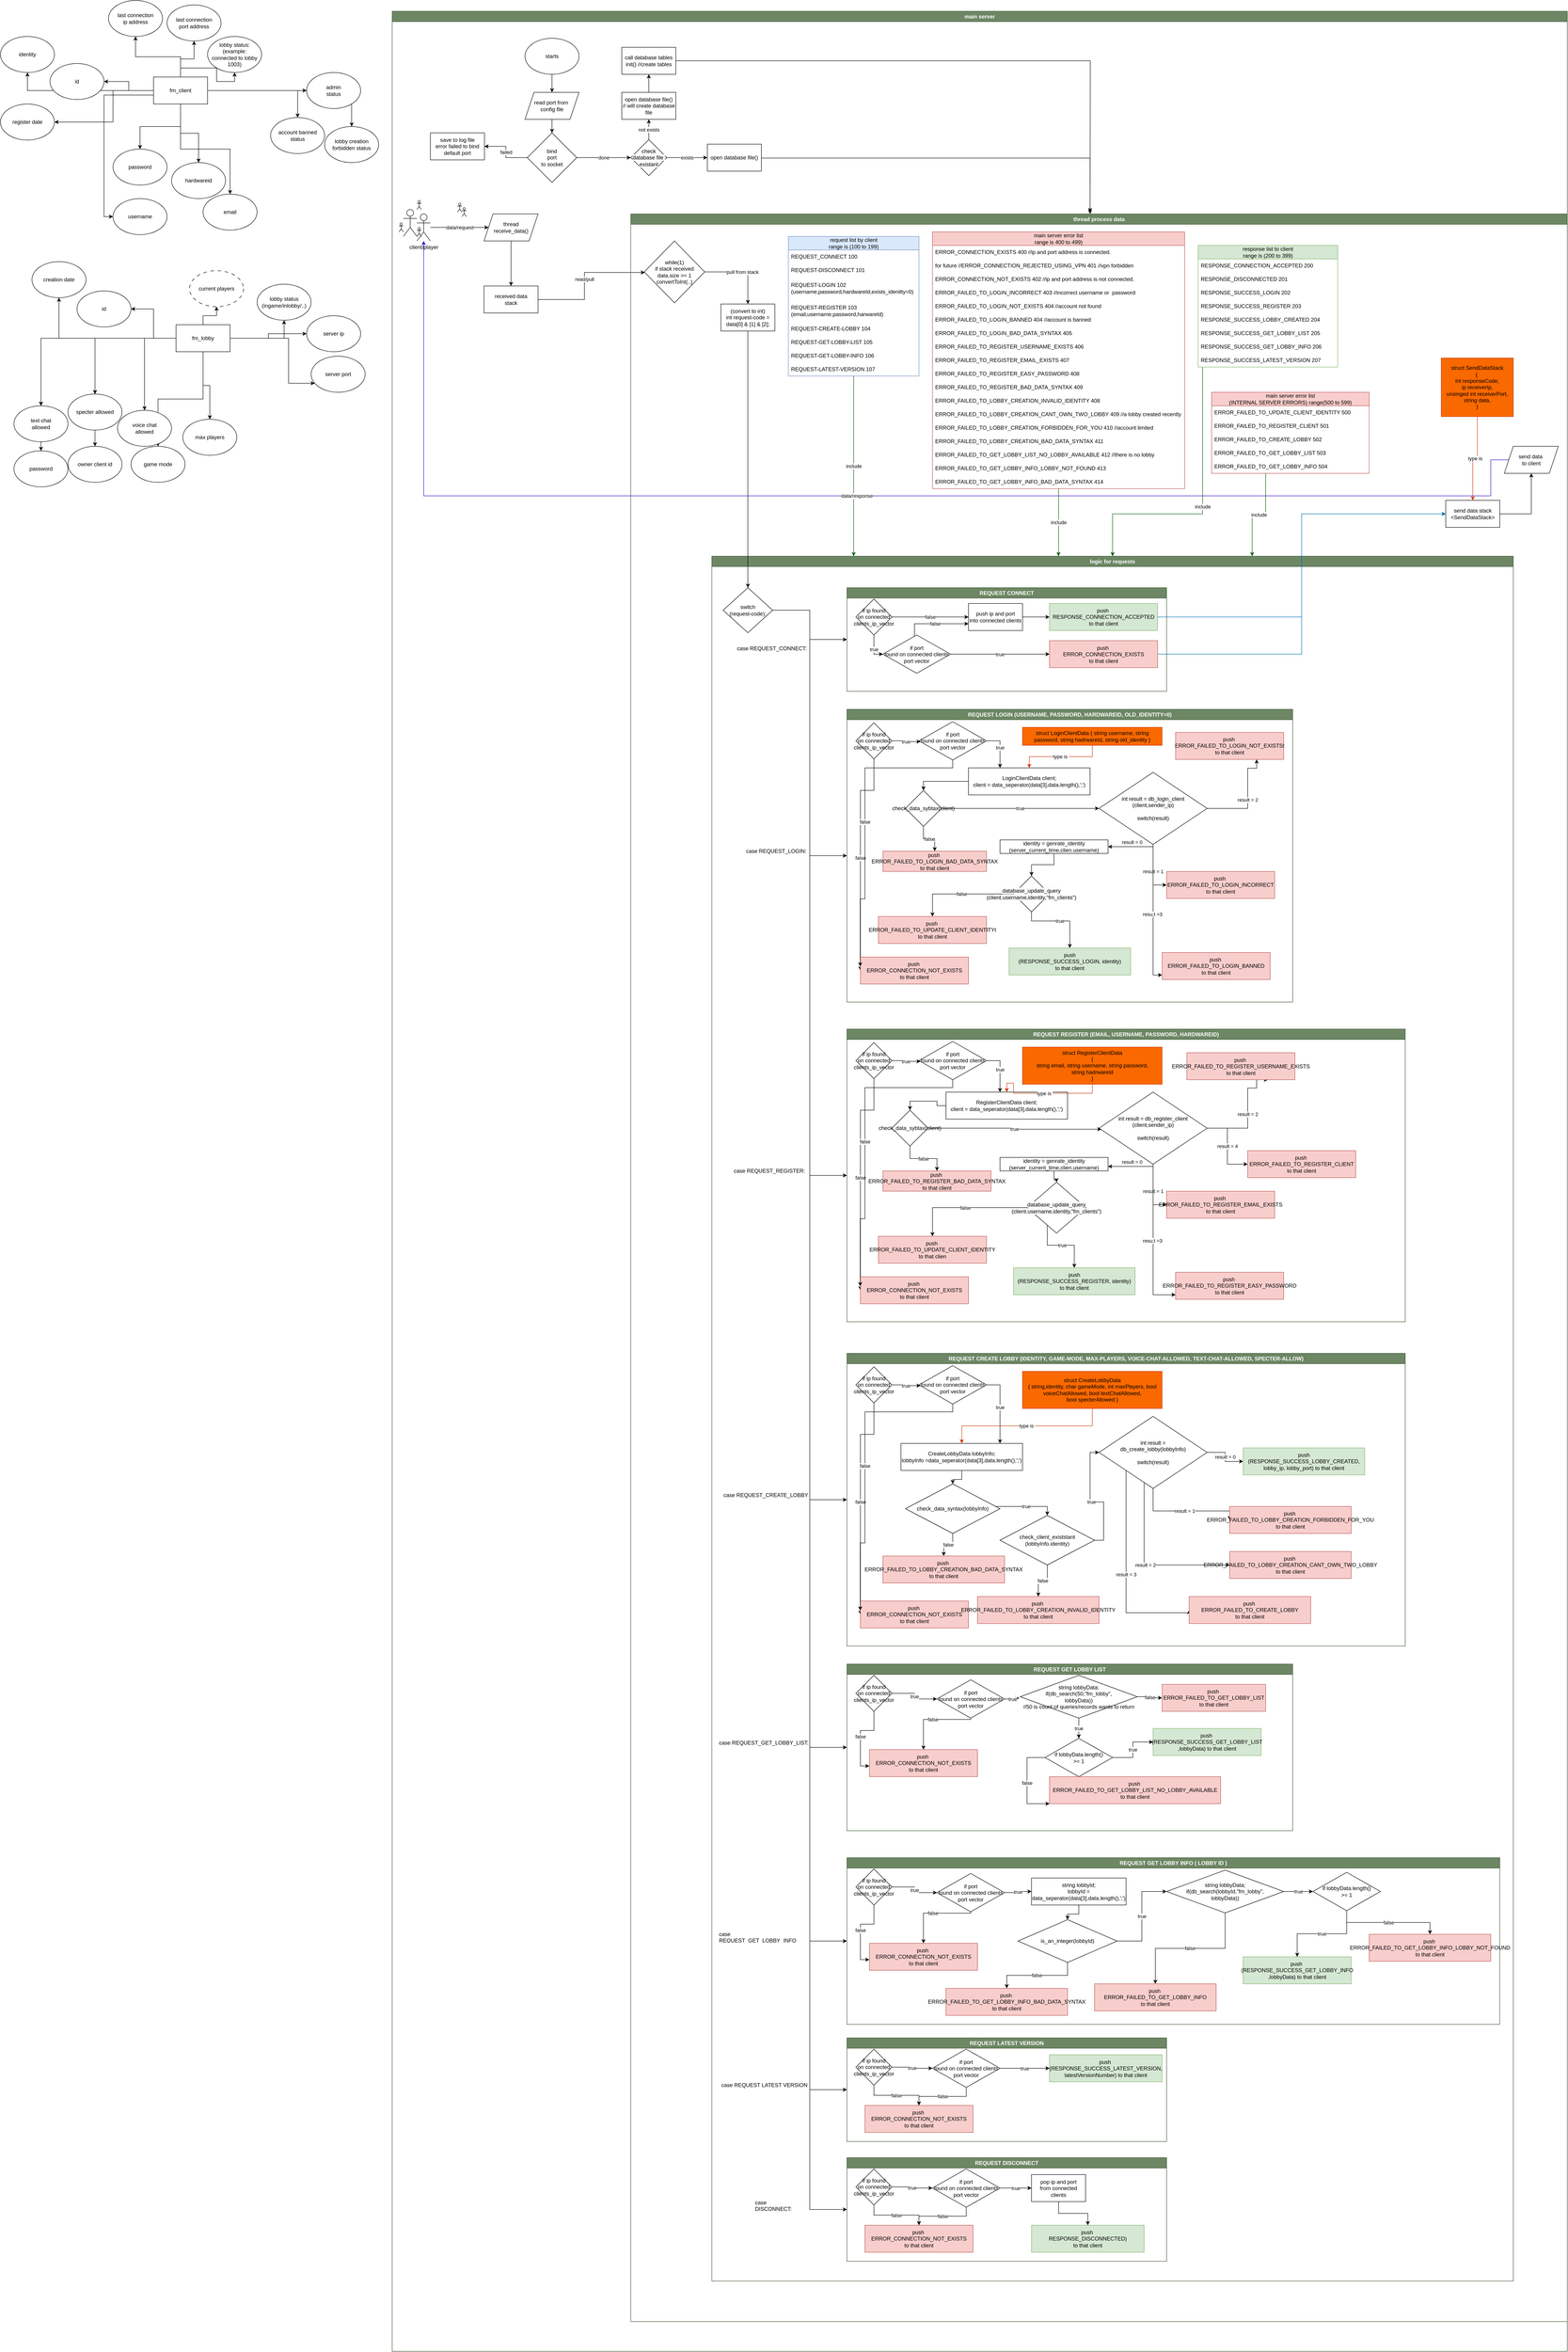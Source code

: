 <mxfile version="22.0.6" type="device">
  <diagram name="Page-1" id="azRUGM-k3TKP_3XNvaB3">
    <mxGraphModel dx="606" dy="938" grid="1" gridSize="10" guides="1" tooltips="1" connect="1" arrows="1" fold="1" page="1" pageScale="1" pageWidth="850" pageHeight="1100" math="0" shadow="0">
      <root>
        <mxCell id="0" />
        <mxCell id="1" parent="0" />
        <mxCell id="MEPwgqZxPiuvLqhP0Cy9-169" value="username" style="ellipse;whiteSpace=wrap;html=1;" parent="1" vertex="1">
          <mxGeometry x="1970" y="440" width="120" height="80" as="geometry" />
        </mxCell>
        <mxCell id="MEPwgqZxPiuvLqhP0Cy9-176" style="edgeStyle=orthogonalEdgeStyle;rounded=0;orthogonalLoop=1;jettySize=auto;html=1;" parent="1" source="MEPwgqZxPiuvLqhP0Cy9-170" target="MEPwgqZxPiuvLqhP0Cy9-173" edge="1">
          <mxGeometry relative="1" as="geometry">
            <Array as="points">
              <mxPoint x="1970" y="200" />
            </Array>
          </mxGeometry>
        </mxCell>
        <mxCell id="MEPwgqZxPiuvLqhP0Cy9-177" style="edgeStyle=orthogonalEdgeStyle;rounded=0;orthogonalLoop=1;jettySize=auto;html=1;" parent="1" source="MEPwgqZxPiuvLqhP0Cy9-170" target="MEPwgqZxPiuvLqhP0Cy9-169" edge="1">
          <mxGeometry relative="1" as="geometry">
            <Array as="points">
              <mxPoint x="1950" y="210" />
            </Array>
          </mxGeometry>
        </mxCell>
        <mxCell id="MEPwgqZxPiuvLqhP0Cy9-178" style="edgeStyle=orthogonalEdgeStyle;rounded=0;orthogonalLoop=1;jettySize=auto;html=1;" parent="1" source="MEPwgqZxPiuvLqhP0Cy9-170" target="MEPwgqZxPiuvLqhP0Cy9-171" edge="1">
          <mxGeometry relative="1" as="geometry" />
        </mxCell>
        <mxCell id="MEPwgqZxPiuvLqhP0Cy9-182" style="edgeStyle=orthogonalEdgeStyle;rounded=0;orthogonalLoop=1;jettySize=auto;html=1;" parent="1" source="MEPwgqZxPiuvLqhP0Cy9-170" target="MEPwgqZxPiuvLqhP0Cy9-181" edge="1">
          <mxGeometry relative="1" as="geometry" />
        </mxCell>
        <mxCell id="MEPwgqZxPiuvLqhP0Cy9-183" style="edgeStyle=orthogonalEdgeStyle;rounded=0;orthogonalLoop=1;jettySize=auto;html=1;" parent="1" source="MEPwgqZxPiuvLqhP0Cy9-170" target="MEPwgqZxPiuvLqhP0Cy9-180" edge="1">
          <mxGeometry relative="1" as="geometry" />
        </mxCell>
        <mxCell id="MEPwgqZxPiuvLqhP0Cy9-185" style="edgeStyle=orthogonalEdgeStyle;rounded=0;orthogonalLoop=1;jettySize=auto;html=1;" parent="1" source="MEPwgqZxPiuvLqhP0Cy9-170" target="MEPwgqZxPiuvLqhP0Cy9-174" edge="1">
          <mxGeometry relative="1" as="geometry" />
        </mxCell>
        <mxCell id="MEPwgqZxPiuvLqhP0Cy9-186" style="edgeStyle=orthogonalEdgeStyle;rounded=0;orthogonalLoop=1;jettySize=auto;html=1;" parent="1" source="MEPwgqZxPiuvLqhP0Cy9-170" target="MEPwgqZxPiuvLqhP0Cy9-172" edge="1">
          <mxGeometry relative="1" as="geometry" />
        </mxCell>
        <mxCell id="MEPwgqZxPiuvLqhP0Cy9-188" style="edgeStyle=orthogonalEdgeStyle;rounded=0;orthogonalLoop=1;jettySize=auto;html=1;" parent="1" source="MEPwgqZxPiuvLqhP0Cy9-170" target="MEPwgqZxPiuvLqhP0Cy9-187" edge="1">
          <mxGeometry relative="1" as="geometry" />
        </mxCell>
        <mxCell id="MEPwgqZxPiuvLqhP0Cy9-224" style="edgeStyle=orthogonalEdgeStyle;rounded=0;orthogonalLoop=1;jettySize=auto;html=1;" parent="1" source="MEPwgqZxPiuvLqhP0Cy9-170" target="MEPwgqZxPiuvLqhP0Cy9-223" edge="1">
          <mxGeometry relative="1" as="geometry" />
        </mxCell>
        <mxCell id="MEPwgqZxPiuvLqhP0Cy9-617" style="edgeStyle=orthogonalEdgeStyle;rounded=0;orthogonalLoop=1;jettySize=auto;html=1;" parent="1" source="MEPwgqZxPiuvLqhP0Cy9-170" target="MEPwgqZxPiuvLqhP0Cy9-616" edge="1">
          <mxGeometry relative="1" as="geometry" />
        </mxCell>
        <mxCell id="MEPwgqZxPiuvLqhP0Cy9-732" style="edgeStyle=orthogonalEdgeStyle;rounded=0;orthogonalLoop=1;jettySize=auto;html=1;" parent="1" source="MEPwgqZxPiuvLqhP0Cy9-170" target="MEPwgqZxPiuvLqhP0Cy9-731" edge="1">
          <mxGeometry relative="1" as="geometry" />
        </mxCell>
        <mxCell id="fxEhZJ05vs9Y4Ojiw07M-41" style="edgeStyle=orthogonalEdgeStyle;rounded=0;orthogonalLoop=1;jettySize=auto;html=1;" edge="1" parent="1" source="MEPwgqZxPiuvLqhP0Cy9-170" target="MEPwgqZxPiuvLqhP0Cy9-189">
          <mxGeometry relative="1" as="geometry" />
        </mxCell>
        <mxCell id="fxEhZJ05vs9Y4Ojiw07M-43" style="edgeStyle=orthogonalEdgeStyle;rounded=0;orthogonalLoop=1;jettySize=auto;html=1;" edge="1" parent="1" source="MEPwgqZxPiuvLqhP0Cy9-170" target="fxEhZJ05vs9Y4Ojiw07M-42">
          <mxGeometry relative="1" as="geometry" />
        </mxCell>
        <mxCell id="MEPwgqZxPiuvLqhP0Cy9-170" value="fm_client" style="rounded=0;whiteSpace=wrap;html=1;" parent="1" vertex="1">
          <mxGeometry x="2060" y="170" width="120" height="60" as="geometry" />
        </mxCell>
        <mxCell id="MEPwgqZxPiuvLqhP0Cy9-171" value="password" style="ellipse;whiteSpace=wrap;html=1;" parent="1" vertex="1">
          <mxGeometry x="1970" y="330" width="120" height="80" as="geometry" />
        </mxCell>
        <mxCell id="MEPwgqZxPiuvLqhP0Cy9-172" value="email" style="ellipse;whiteSpace=wrap;html=1;" parent="1" vertex="1">
          <mxGeometry x="2170" y="430" width="120" height="80" as="geometry" />
        </mxCell>
        <mxCell id="MEPwgqZxPiuvLqhP0Cy9-173" value="register date" style="ellipse;whiteSpace=wrap;html=1;" parent="1" vertex="1">
          <mxGeometry x="1720" y="230" width="120" height="80" as="geometry" />
        </mxCell>
        <mxCell id="MEPwgqZxPiuvLqhP0Cy9-174" value="identity" style="ellipse;whiteSpace=wrap;html=1;" parent="1" vertex="1">
          <mxGeometry x="1720" y="80" width="120" height="80" as="geometry" />
        </mxCell>
        <mxCell id="MEPwgqZxPiuvLqhP0Cy9-180" value="last connection &lt;br&gt;ip address" style="ellipse;whiteSpace=wrap;html=1;" parent="1" vertex="1">
          <mxGeometry x="1960" width="120" height="80" as="geometry" />
        </mxCell>
        <mxCell id="MEPwgqZxPiuvLqhP0Cy9-181" value="last connection &lt;br&gt;port address" style="ellipse;whiteSpace=wrap;html=1;" parent="1" vertex="1">
          <mxGeometry x="2090" y="10" width="120" height="80" as="geometry" />
        </mxCell>
        <mxCell id="MEPwgqZxPiuvLqhP0Cy9-187" value="id" style="ellipse;whiteSpace=wrap;html=1;" parent="1" vertex="1">
          <mxGeometry x="1830" y="140" width="120" height="80" as="geometry" />
        </mxCell>
        <mxCell id="MEPwgqZxPiuvLqhP0Cy9-189" value="hardwareid" style="ellipse;whiteSpace=wrap;html=1;" parent="1" vertex="1">
          <mxGeometry x="2100" y="360" width="120" height="80" as="geometry" />
        </mxCell>
        <mxCell id="MEPwgqZxPiuvLqhP0Cy9-195" style="edgeStyle=orthogonalEdgeStyle;rounded=0;orthogonalLoop=1;jettySize=auto;html=1;" parent="1" source="MEPwgqZxPiuvLqhP0Cy9-204" target="MEPwgqZxPiuvLqhP0Cy9-193" edge="1">
          <mxGeometry relative="1" as="geometry" />
        </mxCell>
        <mxCell id="MEPwgqZxPiuvLqhP0Cy9-197" style="edgeStyle=orthogonalEdgeStyle;rounded=0;orthogonalLoop=1;jettySize=auto;html=1;" parent="1" source="MEPwgqZxPiuvLqhP0Cy9-191" target="MEPwgqZxPiuvLqhP0Cy9-192" edge="1">
          <mxGeometry relative="1" as="geometry" />
        </mxCell>
        <mxCell id="MEPwgqZxPiuvLqhP0Cy9-202" style="edgeStyle=orthogonalEdgeStyle;rounded=0;orthogonalLoop=1;jettySize=auto;html=1;" parent="1" source="MEPwgqZxPiuvLqhP0Cy9-191" target="MEPwgqZxPiuvLqhP0Cy9-200" edge="1">
          <mxGeometry relative="1" as="geometry">
            <mxPoint x="2400" y="690.0" as="targetPoint" />
          </mxGeometry>
        </mxCell>
        <mxCell id="MEPwgqZxPiuvLqhP0Cy9-203" style="edgeStyle=orthogonalEdgeStyle;rounded=0;orthogonalLoop=1;jettySize=auto;html=1;" parent="1" source="MEPwgqZxPiuvLqhP0Cy9-218" target="MEPwgqZxPiuvLqhP0Cy9-201" edge="1">
          <mxGeometry relative="1" as="geometry" />
        </mxCell>
        <mxCell id="MEPwgqZxPiuvLqhP0Cy9-208" style="edgeStyle=orthogonalEdgeStyle;rounded=0;orthogonalLoop=1;jettySize=auto;html=1;" parent="1" source="MEPwgqZxPiuvLqhP0Cy9-191" target="MEPwgqZxPiuvLqhP0Cy9-207" edge="1">
          <mxGeometry relative="1" as="geometry" />
        </mxCell>
        <mxCell id="MEPwgqZxPiuvLqhP0Cy9-209" style="edgeStyle=orthogonalEdgeStyle;rounded=0;orthogonalLoop=1;jettySize=auto;html=1;" parent="1" source="MEPwgqZxPiuvLqhP0Cy9-191" target="MEPwgqZxPiuvLqhP0Cy9-205" edge="1">
          <mxGeometry relative="1" as="geometry" />
        </mxCell>
        <mxCell id="MEPwgqZxPiuvLqhP0Cy9-210" style="edgeStyle=orthogonalEdgeStyle;rounded=0;orthogonalLoop=1;jettySize=auto;html=1;" parent="1" source="MEPwgqZxPiuvLqhP0Cy9-191" target="MEPwgqZxPiuvLqhP0Cy9-204" edge="1">
          <mxGeometry relative="1" as="geometry" />
        </mxCell>
        <mxCell id="MEPwgqZxPiuvLqhP0Cy9-211" style="edgeStyle=orthogonalEdgeStyle;rounded=0;orthogonalLoop=1;jettySize=auto;html=1;" parent="1" source="MEPwgqZxPiuvLqhP0Cy9-191" target="MEPwgqZxPiuvLqhP0Cy9-206" edge="1">
          <mxGeometry relative="1" as="geometry" />
        </mxCell>
        <mxCell id="MEPwgqZxPiuvLqhP0Cy9-214" style="edgeStyle=orthogonalEdgeStyle;rounded=0;orthogonalLoop=1;jettySize=auto;html=1;" parent="1" source="MEPwgqZxPiuvLqhP0Cy9-191" target="MEPwgqZxPiuvLqhP0Cy9-212" edge="1">
          <mxGeometry relative="1" as="geometry" />
        </mxCell>
        <mxCell id="MEPwgqZxPiuvLqhP0Cy9-215" style="edgeStyle=orthogonalEdgeStyle;rounded=0;orthogonalLoop=1;jettySize=auto;html=1;" parent="1" source="MEPwgqZxPiuvLqhP0Cy9-191" target="MEPwgqZxPiuvLqhP0Cy9-213" edge="1">
          <mxGeometry relative="1" as="geometry">
            <Array as="points">
              <mxPoint x="2360" y="750" />
              <mxPoint x="2360" y="850" />
            </Array>
          </mxGeometry>
        </mxCell>
        <mxCell id="MEPwgqZxPiuvLqhP0Cy9-217" style="edgeStyle=orthogonalEdgeStyle;rounded=0;orthogonalLoop=1;jettySize=auto;html=1;" parent="1" source="MEPwgqZxPiuvLqhP0Cy9-191" target="MEPwgqZxPiuvLqhP0Cy9-216" edge="1">
          <mxGeometry relative="1" as="geometry" />
        </mxCell>
        <mxCell id="MEPwgqZxPiuvLqhP0Cy9-220" style="edgeStyle=orthogonalEdgeStyle;rounded=0;orthogonalLoop=1;jettySize=auto;html=1;" parent="1" source="MEPwgqZxPiuvLqhP0Cy9-191" target="MEPwgqZxPiuvLqhP0Cy9-218" edge="1">
          <mxGeometry relative="1" as="geometry" />
        </mxCell>
        <mxCell id="MEPwgqZxPiuvLqhP0Cy9-222" style="edgeStyle=orthogonalEdgeStyle;rounded=0;orthogonalLoop=1;jettySize=auto;html=1;" parent="1" source="MEPwgqZxPiuvLqhP0Cy9-191" target="MEPwgqZxPiuvLqhP0Cy9-221" edge="1">
          <mxGeometry relative="1" as="geometry" />
        </mxCell>
        <mxCell id="MEPwgqZxPiuvLqhP0Cy9-191" value="fm_lobby" style="rounded=0;whiteSpace=wrap;html=1;" parent="1" vertex="1">
          <mxGeometry x="2110" y="720" width="120" height="60" as="geometry" />
        </mxCell>
        <mxCell id="MEPwgqZxPiuvLqhP0Cy9-192" value="id" style="ellipse;whiteSpace=wrap;html=1;" parent="1" vertex="1">
          <mxGeometry x="1890" y="645" width="120" height="80" as="geometry" />
        </mxCell>
        <mxCell id="MEPwgqZxPiuvLqhP0Cy9-193" value="password" style="ellipse;whiteSpace=wrap;html=1;" parent="1" vertex="1">
          <mxGeometry x="1750" y="1000" width="120" height="80" as="geometry" />
        </mxCell>
        <mxCell id="MEPwgqZxPiuvLqhP0Cy9-200" value="game mode" style="ellipse;whiteSpace=wrap;html=1;" parent="1" vertex="1">
          <mxGeometry x="2010" y="990" width="120" height="80" as="geometry" />
        </mxCell>
        <mxCell id="MEPwgqZxPiuvLqhP0Cy9-201" value="owner client id" style="ellipse;whiteSpace=wrap;html=1;" parent="1" vertex="1">
          <mxGeometry x="1870" y="990" width="120" height="80" as="geometry" />
        </mxCell>
        <mxCell id="MEPwgqZxPiuvLqhP0Cy9-205" value="voice chat&lt;br&gt;allowed" style="ellipse;whiteSpace=wrap;html=1;" parent="1" vertex="1">
          <mxGeometry x="1980" y="910" width="120" height="80" as="geometry" />
        </mxCell>
        <mxCell id="MEPwgqZxPiuvLqhP0Cy9-206" value="creation date" style="ellipse;whiteSpace=wrap;html=1;" parent="1" vertex="1">
          <mxGeometry x="1790" y="580" width="120" height="80" as="geometry" />
        </mxCell>
        <mxCell id="MEPwgqZxPiuvLqhP0Cy9-207" value="max players" style="ellipse;whiteSpace=wrap;html=1;" parent="1" vertex="1">
          <mxGeometry x="2125" y="930" width="120" height="80" as="geometry" />
        </mxCell>
        <mxCell id="MEPwgqZxPiuvLqhP0Cy9-212" value="server ip" style="ellipse;whiteSpace=wrap;html=1;" parent="1" vertex="1">
          <mxGeometry x="2400" y="700" width="120" height="80" as="geometry" />
        </mxCell>
        <mxCell id="MEPwgqZxPiuvLqhP0Cy9-213" value="server port" style="ellipse;whiteSpace=wrap;html=1;" parent="1" vertex="1">
          <mxGeometry x="2410" y="790" width="120" height="80" as="geometry" />
        </mxCell>
        <mxCell id="MEPwgqZxPiuvLqhP0Cy9-216" value="current players" style="ellipse;whiteSpace=wrap;html=1;dashed=1;dashPattern=8 8;" parent="1" vertex="1">
          <mxGeometry x="2140" y="600" width="120" height="80" as="geometry" />
        </mxCell>
        <mxCell id="MEPwgqZxPiuvLqhP0Cy9-221" value="lobby status&lt;br&gt;(ingame/inlobby/..)" style="ellipse;whiteSpace=wrap;html=1;" parent="1" vertex="1">
          <mxGeometry x="2290" y="630" width="120" height="80" as="geometry" />
        </mxCell>
        <mxCell id="MEPwgqZxPiuvLqhP0Cy9-223" value="admin&lt;br&gt;status" style="ellipse;whiteSpace=wrap;html=1;" parent="1" vertex="1">
          <mxGeometry x="2400" y="160" width="120" height="80" as="geometry" />
        </mxCell>
        <mxCell id="MEPwgqZxPiuvLqhP0Cy9-226" value="main server" style="swimlane;whiteSpace=wrap;html=1;fillColor=#6d8764;strokeColor=#3A5431;fontColor=#ffffff;" parent="1" vertex="1">
          <mxGeometry x="2590" y="24" width="2610" height="5196" as="geometry" />
        </mxCell>
        <mxCell id="MEPwgqZxPiuvLqhP0Cy9-230" style="edgeStyle=orthogonalEdgeStyle;rounded=0;orthogonalLoop=1;jettySize=auto;html=1;" parent="MEPwgqZxPiuvLqhP0Cy9-226" source="MEPwgqZxPiuvLqhP0Cy9-225" target="MEPwgqZxPiuvLqhP0Cy9-228" edge="1">
          <mxGeometry relative="1" as="geometry" />
        </mxCell>
        <mxCell id="MEPwgqZxPiuvLqhP0Cy9-225" value="starts" style="ellipse;whiteSpace=wrap;html=1;" parent="MEPwgqZxPiuvLqhP0Cy9-226" vertex="1">
          <mxGeometry x="295" y="60" width="120" height="80" as="geometry" />
        </mxCell>
        <mxCell id="MEPwgqZxPiuvLqhP0Cy9-232" style="edgeStyle=orthogonalEdgeStyle;rounded=0;orthogonalLoop=1;jettySize=auto;html=1;" parent="MEPwgqZxPiuvLqhP0Cy9-226" source="MEPwgqZxPiuvLqhP0Cy9-228" target="MEPwgqZxPiuvLqhP0Cy9-231" edge="1">
          <mxGeometry relative="1" as="geometry" />
        </mxCell>
        <mxCell id="MEPwgqZxPiuvLqhP0Cy9-228" value="read port from&amp;nbsp;&lt;br&gt;config file" style="shape=parallelogram;perimeter=parallelogramPerimeter;whiteSpace=wrap;html=1;fixedSize=1;" parent="MEPwgqZxPiuvLqhP0Cy9-226" vertex="1">
          <mxGeometry x="295" y="180" width="120" height="60" as="geometry" />
        </mxCell>
        <mxCell id="MEPwgqZxPiuvLqhP0Cy9-234" value="failed" style="edgeStyle=orthogonalEdgeStyle;rounded=0;orthogonalLoop=1;jettySize=auto;html=1;" parent="MEPwgqZxPiuvLqhP0Cy9-226" source="MEPwgqZxPiuvLqhP0Cy9-231" target="MEPwgqZxPiuvLqhP0Cy9-233" edge="1">
          <mxGeometry relative="1" as="geometry" />
        </mxCell>
        <mxCell id="MEPwgqZxPiuvLqhP0Cy9-231" value="bind&lt;br&gt;port&lt;br&gt;to socket" style="rhombus;whiteSpace=wrap;html=1;" parent="MEPwgqZxPiuvLqhP0Cy9-226" vertex="1">
          <mxGeometry x="300" y="270" width="110" height="110" as="geometry" />
        </mxCell>
        <mxCell id="MEPwgqZxPiuvLqhP0Cy9-233" value="save to log file&lt;br&gt;error failed to bind&lt;br&gt;default port" style="rounded=0;whiteSpace=wrap;html=1;" parent="MEPwgqZxPiuvLqhP0Cy9-226" vertex="1">
          <mxGeometry x="85" y="270" width="120" height="60" as="geometry" />
        </mxCell>
        <mxCell id="MEPwgqZxPiuvLqhP0Cy9-239" value="data/request" style="edgeStyle=orthogonalEdgeStyle;rounded=0;orthogonalLoop=1;jettySize=auto;html=1;" parent="MEPwgqZxPiuvLqhP0Cy9-226" source="MEPwgqZxPiuvLqhP0Cy9-237" target="MEPwgqZxPiuvLqhP0Cy9-238" edge="1">
          <mxGeometry relative="1" as="geometry" />
        </mxCell>
        <mxCell id="MEPwgqZxPiuvLqhP0Cy9-237" value="client/player" style="shape=umlActor;verticalLabelPosition=bottom;verticalAlign=top;html=1;outlineConnect=0;" parent="MEPwgqZxPiuvLqhP0Cy9-226" vertex="1">
          <mxGeometry x="55" y="450" width="30" height="60" as="geometry" />
        </mxCell>
        <mxCell id="MEPwgqZxPiuvLqhP0Cy9-241" style="edgeStyle=orthogonalEdgeStyle;rounded=0;orthogonalLoop=1;jettySize=auto;html=1;entryX=0.5;entryY=0;entryDx=0;entryDy=0;" parent="MEPwgqZxPiuvLqhP0Cy9-226" source="MEPwgqZxPiuvLqhP0Cy9-238" target="MEPwgqZxPiuvLqhP0Cy9-242" edge="1">
          <mxGeometry relative="1" as="geometry">
            <mxPoint x="190" y="631.333" as="targetPoint" />
          </mxGeometry>
        </mxCell>
        <mxCell id="MEPwgqZxPiuvLqhP0Cy9-238" value="thread&lt;br&gt;receive_data()" style="shape=parallelogram;perimeter=parallelogramPerimeter;whiteSpace=wrap;html=1;fixedSize=1;" parent="MEPwgqZxPiuvLqhP0Cy9-226" vertex="1">
          <mxGeometry x="204" y="450" width="120" height="60" as="geometry" />
        </mxCell>
        <mxCell id="MEPwgqZxPiuvLqhP0Cy9-247" value="read/pull" style="edgeStyle=orthogonalEdgeStyle;rounded=0;orthogonalLoop=1;jettySize=auto;html=1;" parent="MEPwgqZxPiuvLqhP0Cy9-226" source="MEPwgqZxPiuvLqhP0Cy9-242" target="MEPwgqZxPiuvLqhP0Cy9-271" edge="1">
          <mxGeometry relative="1" as="geometry">
            <mxPoint x="744" y="630" as="targetPoint" />
            <Array as="points">
              <mxPoint x="427" y="640" />
              <mxPoint x="427" y="580" />
            </Array>
          </mxGeometry>
        </mxCell>
        <mxCell id="MEPwgqZxPiuvLqhP0Cy9-242" value="received data&lt;br&gt;stack" style="rounded=0;whiteSpace=wrap;html=1;" parent="MEPwgqZxPiuvLqhP0Cy9-226" vertex="1">
          <mxGeometry x="204" y="610" width="120" height="60" as="geometry" />
        </mxCell>
        <mxCell id="MEPwgqZxPiuvLqhP0Cy9-262" value="thread process data" style="swimlane;whiteSpace=wrap;html=1;fillColor=#6d8764;fontColor=#ffffff;strokeColor=#3A5431;" parent="MEPwgqZxPiuvLqhP0Cy9-226" vertex="1">
          <mxGeometry x="530" y="450" width="2080" height="4680" as="geometry" />
        </mxCell>
        <mxCell id="MEPwgqZxPiuvLqhP0Cy9-389" value="&lt;span style=&quot;color: rgb(0, 0, 0); font-family: Helvetica; font-size: 11px; font-style: normal; font-variant-ligatures: normal; font-variant-caps: normal; font-weight: 400; letter-spacing: normal; orphans: 2; text-align: center; text-indent: 0px; text-transform: none; widows: 2; word-spacing: 0px; -webkit-text-stroke-width: 0px; background-color: rgb(255, 255, 255); text-decoration-thickness: initial; text-decoration-style: initial; text-decoration-color: initial; float: none; display: inline !important;&quot;&gt;pull from stack&lt;/span&gt;" style="edgeStyle=orthogonalEdgeStyle;rounded=0;orthogonalLoop=1;jettySize=auto;html=1;" parent="MEPwgqZxPiuvLqhP0Cy9-262" source="MEPwgqZxPiuvLqhP0Cy9-271" target="MEPwgqZxPiuvLqhP0Cy9-371" edge="1">
          <mxGeometry relative="1" as="geometry" />
        </mxCell>
        <mxCell id="MEPwgqZxPiuvLqhP0Cy9-271" value="while(1)&lt;br&gt;if stack received data.size &amp;gt;= 1&lt;br&gt;convertToInt(..)" style="rhombus;whiteSpace=wrap;html=1;" parent="MEPwgqZxPiuvLqhP0Cy9-262" vertex="1">
          <mxGeometry x="30" y="60" width="134" height="137.5" as="geometry" />
        </mxCell>
        <mxCell id="MEPwgqZxPiuvLqhP0Cy9-365" value="include" style="edgeStyle=orthogonalEdgeStyle;rounded=0;orthogonalLoop=1;jettySize=auto;html=1;fillColor=#008a00;strokeColor=#005700;" parent="MEPwgqZxPiuvLqhP0Cy9-262" source="MEPwgqZxPiuvLqhP0Cy9-277" target="MEPwgqZxPiuvLqhP0Cy9-363" edge="1">
          <mxGeometry relative="1" as="geometry">
            <Array as="points">
              <mxPoint x="450" y="350" />
              <mxPoint x="450" y="350" />
            </Array>
          </mxGeometry>
        </mxCell>
        <mxCell id="MEPwgqZxPiuvLqhP0Cy9-277" value="request list by client&lt;br&gt;range is (100 to 199)" style="swimlane;fontStyle=0;childLayout=stackLayout;horizontal=1;startSize=30;horizontalStack=0;resizeParent=1;resizeParentMax=0;resizeLast=0;collapsible=1;marginBottom=0;whiteSpace=wrap;html=1;fillColor=#dae8fc;strokeColor=#6c8ebf;" parent="MEPwgqZxPiuvLqhP0Cy9-262" vertex="1">
          <mxGeometry x="350" y="50" width="290" height="310" as="geometry" />
        </mxCell>
        <mxCell id="MEPwgqZxPiuvLqhP0Cy9-278" value="REQUEST_CONNECT 100" style="text;strokeColor=none;fillColor=none;align=left;verticalAlign=middle;spacingLeft=4;spacingRight=4;overflow=hidden;points=[[0,0.5],[1,0.5]];portConstraint=eastwest;rotatable=0;whiteSpace=wrap;html=1;" parent="MEPwgqZxPiuvLqhP0Cy9-277" vertex="1">
          <mxGeometry y="30" width="290" height="30" as="geometry" />
        </mxCell>
        <mxCell id="MEPwgqZxPiuvLqhP0Cy9-558" value="REQUEST-DISCONNECT 101" style="text;strokeColor=none;fillColor=none;align=left;verticalAlign=middle;spacingLeft=4;spacingRight=4;overflow=hidden;points=[[0,0.5],[1,0.5]];portConstraint=eastwest;rotatable=0;whiteSpace=wrap;html=1;" parent="MEPwgqZxPiuvLqhP0Cy9-277" vertex="1">
          <mxGeometry y="60" width="290" height="30" as="geometry" />
        </mxCell>
        <mxCell id="MEPwgqZxPiuvLqhP0Cy9-279" value="REQUEST-LOGIN 102&lt;br&gt;(username,password,hardwareId,exists_idenitty=0)" style="text;strokeColor=none;fillColor=none;align=left;verticalAlign=middle;spacingLeft=4;spacingRight=4;overflow=hidden;points=[[0,0.5],[1,0.5]];portConstraint=eastwest;rotatable=0;whiteSpace=wrap;html=1;" parent="MEPwgqZxPiuvLqhP0Cy9-277" vertex="1">
          <mxGeometry y="90" width="290" height="50" as="geometry" />
        </mxCell>
        <mxCell id="MEPwgqZxPiuvLqhP0Cy9-280" value="REQUEST-REGISTER 103&lt;br&gt;(email,username,password,harwareId)" style="text;strokeColor=none;fillColor=none;align=left;verticalAlign=middle;spacingLeft=4;spacingRight=4;overflow=hidden;points=[[0,0.5],[1,0.5]];portConstraint=eastwest;rotatable=0;whiteSpace=wrap;html=1;" parent="MEPwgqZxPiuvLqhP0Cy9-277" vertex="1">
          <mxGeometry y="140" width="290" height="50" as="geometry" />
        </mxCell>
        <mxCell id="MEPwgqZxPiuvLqhP0Cy9-387" value="REQUEST-CREATE-LOBBY 104" style="text;strokeColor=none;fillColor=none;align=left;verticalAlign=middle;spacingLeft=4;spacingRight=4;overflow=hidden;points=[[0,0.5],[1,0.5]];portConstraint=eastwest;rotatable=0;whiteSpace=wrap;html=1;" parent="MEPwgqZxPiuvLqhP0Cy9-277" vertex="1">
          <mxGeometry y="190" width="290" height="30" as="geometry" />
        </mxCell>
        <mxCell id="MEPwgqZxPiuvLqhP0Cy9-390" value="REQUEST-GET-LOBBY-LIST 105" style="text;strokeColor=none;fillColor=none;align=left;verticalAlign=middle;spacingLeft=4;spacingRight=4;overflow=hidden;points=[[0,0.5],[1,0.5]];portConstraint=eastwest;rotatable=0;whiteSpace=wrap;html=1;" parent="MEPwgqZxPiuvLqhP0Cy9-277" vertex="1">
          <mxGeometry y="220" width="290" height="30" as="geometry" />
        </mxCell>
        <mxCell id="MEPwgqZxPiuvLqhP0Cy9-391" value="REQUEST-GET-LOBBY-INFO 106" style="text;strokeColor=none;fillColor=none;align=left;verticalAlign=middle;spacingLeft=4;spacingRight=4;overflow=hidden;points=[[0,0.5],[1,0.5]];portConstraint=eastwest;rotatable=0;whiteSpace=wrap;html=1;" parent="MEPwgqZxPiuvLqhP0Cy9-277" vertex="1">
          <mxGeometry y="250" width="290" height="30" as="geometry" />
        </mxCell>
        <mxCell id="MEPwgqZxPiuvLqhP0Cy9-392" value="REQUEST-LATEST-VERSION 107" style="text;strokeColor=none;fillColor=none;align=left;verticalAlign=middle;spacingLeft=4;spacingRight=4;overflow=hidden;points=[[0,0.5],[1,0.5]];portConstraint=eastwest;rotatable=0;whiteSpace=wrap;html=1;" parent="MEPwgqZxPiuvLqhP0Cy9-277" vertex="1">
          <mxGeometry y="280" width="290" height="30" as="geometry" />
        </mxCell>
        <mxCell id="fxEhZJ05vs9Y4Ojiw07M-29" value="include" style="edgeStyle=orthogonalEdgeStyle;rounded=0;orthogonalLoop=1;jettySize=auto;html=1;fillColor=#008a00;strokeColor=#005700;" edge="1" parent="MEPwgqZxPiuvLqhP0Cy9-262" source="MEPwgqZxPiuvLqhP0Cy9-299" target="MEPwgqZxPiuvLqhP0Cy9-363">
          <mxGeometry relative="1" as="geometry">
            <Array as="points">
              <mxPoint x="1270" y="666" />
              <mxPoint x="1070" y="666" />
            </Array>
          </mxGeometry>
        </mxCell>
        <mxCell id="MEPwgqZxPiuvLqhP0Cy9-299" value="response list to client&lt;br&gt;range is (200 to 399)" style="swimlane;fontStyle=0;childLayout=stackLayout;horizontal=1;startSize=30;horizontalStack=0;resizeParent=1;resizeParentMax=0;resizeLast=0;collapsible=1;marginBottom=0;whiteSpace=wrap;html=1;fillColor=#d5e8d4;strokeColor=#82b366;" parent="MEPwgqZxPiuvLqhP0Cy9-262" vertex="1">
          <mxGeometry x="1260" y="70" width="310" height="270" as="geometry" />
        </mxCell>
        <mxCell id="MEPwgqZxPiuvLqhP0Cy9-300" value="RESPONSE_&lt;span style=&quot;text-align: center;&quot;&gt;CONNECTION_ACCEPTED 200&lt;/span&gt;" style="text;strokeColor=none;fillColor=none;align=left;verticalAlign=middle;spacingLeft=4;spacingRight=4;overflow=hidden;points=[[0,0.5],[1,0.5]];portConstraint=eastwest;rotatable=0;whiteSpace=wrap;html=1;" parent="MEPwgqZxPiuvLqhP0Cy9-299" vertex="1">
          <mxGeometry y="30" width="310" height="30" as="geometry" />
        </mxCell>
        <mxCell id="MEPwgqZxPiuvLqhP0Cy9-559" value="&lt;div style=&quot;text-align: center;&quot;&gt;&lt;span style=&quot;background-color: initial;&quot;&gt;RESPONSE_DISCONNECTED 201&lt;/span&gt;&lt;/div&gt;" style="text;strokeColor=none;fillColor=none;align=left;verticalAlign=middle;spacingLeft=4;spacingRight=4;overflow=hidden;points=[[0,0.5],[1,0.5]];portConstraint=eastwest;rotatable=0;whiteSpace=wrap;html=1;" parent="MEPwgqZxPiuvLqhP0Cy9-299" vertex="1">
          <mxGeometry y="60" width="310" height="30" as="geometry" />
        </mxCell>
        <mxCell id="MEPwgqZxPiuvLqhP0Cy9-584" value="&lt;div style=&quot;text-align: center;&quot;&gt;&lt;span style=&quot;background-color: initial;&quot;&gt;RESPONSE_SUCCESS_LOGIN 202&lt;/span&gt;&lt;/div&gt;" style="text;strokeColor=none;fillColor=none;align=left;verticalAlign=middle;spacingLeft=4;spacingRight=4;overflow=hidden;points=[[0,0.5],[1,0.5]];portConstraint=eastwest;rotatable=0;whiteSpace=wrap;html=1;" parent="MEPwgqZxPiuvLqhP0Cy9-299" vertex="1">
          <mxGeometry y="90" width="310" height="30" as="geometry" />
        </mxCell>
        <mxCell id="MEPwgqZxPiuvLqhP0Cy9-667" value="&lt;div style=&quot;text-align: center;&quot;&gt;RESPONSE_SUCCESS_REGISTER 203&lt;br&gt;&lt;/div&gt;" style="text;strokeColor=none;fillColor=none;align=left;verticalAlign=middle;spacingLeft=4;spacingRight=4;overflow=hidden;points=[[0,0.5],[1,0.5]];portConstraint=eastwest;rotatable=0;whiteSpace=wrap;html=1;" parent="MEPwgqZxPiuvLqhP0Cy9-299" vertex="1">
          <mxGeometry y="120" width="310" height="30" as="geometry" />
        </mxCell>
        <mxCell id="MEPwgqZxPiuvLqhP0Cy9-668" value="&lt;div style=&quot;text-align: center;&quot;&gt;RESPONSE_SUCCESS_LOBBY_CREATED 204&lt;br&gt;&lt;/div&gt;" style="text;strokeColor=none;fillColor=none;align=left;verticalAlign=middle;spacingLeft=4;spacingRight=4;overflow=hidden;points=[[0,0.5],[1,0.5]];portConstraint=eastwest;rotatable=0;whiteSpace=wrap;html=1;" parent="MEPwgqZxPiuvLqhP0Cy9-299" vertex="1">
          <mxGeometry y="150" width="310" height="30" as="geometry" />
        </mxCell>
        <mxCell id="MEPwgqZxPiuvLqhP0Cy9-795" value="RESPONSE_SUCCESS_GET_LOBBY_LIST&lt;span style=&quot;text-align: center; background-color: initial;&quot;&gt;&amp;nbsp;205&lt;/span&gt;" style="text;strokeColor=none;fillColor=none;align=left;verticalAlign=middle;spacingLeft=4;spacingRight=4;overflow=hidden;points=[[0,0.5],[1,0.5]];portConstraint=eastwest;rotatable=0;whiteSpace=wrap;html=1;" parent="MEPwgqZxPiuvLqhP0Cy9-299" vertex="1">
          <mxGeometry y="180" width="310" height="30" as="geometry" />
        </mxCell>
        <mxCell id="MEPwgqZxPiuvLqhP0Cy9-817" value="RESPONSE_SUCCESS_GET_LOBBY_INFO&lt;span style=&quot;text-align: center; background-color: initial;&quot;&gt;&amp;nbsp;206&lt;/span&gt;" style="text;strokeColor=none;fillColor=none;align=left;verticalAlign=middle;spacingLeft=4;spacingRight=4;overflow=hidden;points=[[0,0.5],[1,0.5]];portConstraint=eastwest;rotatable=0;whiteSpace=wrap;html=1;" parent="MEPwgqZxPiuvLqhP0Cy9-299" vertex="1">
          <mxGeometry y="210" width="310" height="30" as="geometry" />
        </mxCell>
        <mxCell id="MEPwgqZxPiuvLqhP0Cy9-902" value="RESPONSE_SUCCESS_LATEST_VERSION&lt;span style=&quot;text-align: center; background-color: initial;&quot;&gt;&amp;nbsp;207&lt;/span&gt;" style="text;strokeColor=none;fillColor=none;align=left;verticalAlign=middle;spacingLeft=4;spacingRight=4;overflow=hidden;points=[[0,0.5],[1,0.5]];portConstraint=eastwest;rotatable=0;whiteSpace=wrap;html=1;" parent="MEPwgqZxPiuvLqhP0Cy9-299" vertex="1">
          <mxGeometry y="240" width="310" height="30" as="geometry" />
        </mxCell>
        <mxCell id="MEPwgqZxPiuvLqhP0Cy9-363" value="logic for requests" style="swimlane;whiteSpace=wrap;html=1;fillColor=#6d8764;fontColor=#ffffff;strokeColor=#3A5431;" parent="MEPwgqZxPiuvLqhP0Cy9-262" vertex="1">
          <mxGeometry x="180" y="760" width="1780" height="3830" as="geometry" />
        </mxCell>
        <mxCell id="MEPwgqZxPiuvLqhP0Cy9-432" style="edgeStyle=orthogonalEdgeStyle;rounded=0;orthogonalLoop=1;jettySize=auto;html=1;entryX=0;entryY=0.5;entryDx=0;entryDy=0;" parent="MEPwgqZxPiuvLqhP0Cy9-363" source="MEPwgqZxPiuvLqhP0Cy9-368" target="MEPwgqZxPiuvLqhP0Cy9-431" edge="1">
          <mxGeometry relative="1" as="geometry" />
        </mxCell>
        <mxCell id="MEPwgqZxPiuvLqhP0Cy9-463" style="edgeStyle=orthogonalEdgeStyle;rounded=0;orthogonalLoop=1;jettySize=auto;html=1;entryX=0;entryY=0.5;entryDx=0;entryDy=0;" parent="MEPwgqZxPiuvLqhP0Cy9-363" source="MEPwgqZxPiuvLqhP0Cy9-368" target="MEPwgqZxPiuvLqhP0Cy9-452" edge="1">
          <mxGeometry relative="1" as="geometry" />
        </mxCell>
        <mxCell id="MEPwgqZxPiuvLqhP0Cy9-666" style="edgeStyle=orthogonalEdgeStyle;rounded=0;orthogonalLoop=1;jettySize=auto;html=1;entryX=0;entryY=0.5;entryDx=0;entryDy=0;" parent="MEPwgqZxPiuvLqhP0Cy9-363" source="MEPwgqZxPiuvLqhP0Cy9-368" target="MEPwgqZxPiuvLqhP0Cy9-639" edge="1">
          <mxGeometry relative="1" as="geometry" />
        </mxCell>
        <mxCell id="MEPwgqZxPiuvLqhP0Cy9-765" style="edgeStyle=orthogonalEdgeStyle;rounded=0;orthogonalLoop=1;jettySize=auto;html=1;entryX=0;entryY=0.5;entryDx=0;entryDy=0;" parent="MEPwgqZxPiuvLqhP0Cy9-363" source="MEPwgqZxPiuvLqhP0Cy9-368" target="MEPwgqZxPiuvLqhP0Cy9-695" edge="1">
          <mxGeometry relative="1" as="geometry" />
        </mxCell>
        <mxCell id="MEPwgqZxPiuvLqhP0Cy9-777" style="edgeStyle=orthogonalEdgeStyle;rounded=0;orthogonalLoop=1;jettySize=auto;html=1;entryX=0;entryY=0.5;entryDx=0;entryDy=0;" parent="MEPwgqZxPiuvLqhP0Cy9-363" source="MEPwgqZxPiuvLqhP0Cy9-368" target="MEPwgqZxPiuvLqhP0Cy9-766" edge="1">
          <mxGeometry relative="1" as="geometry" />
        </mxCell>
        <mxCell id="MEPwgqZxPiuvLqhP0Cy9-887" style="edgeStyle=orthogonalEdgeStyle;rounded=0;orthogonalLoop=1;jettySize=auto;html=1;entryX=0;entryY=0.5;entryDx=0;entryDy=0;" parent="MEPwgqZxPiuvLqhP0Cy9-363" source="MEPwgqZxPiuvLqhP0Cy9-368" target="MEPwgqZxPiuvLqhP0Cy9-801" edge="1">
          <mxGeometry relative="1" as="geometry" />
        </mxCell>
        <mxCell id="MEPwgqZxPiuvLqhP0Cy9-904" style="edgeStyle=orthogonalEdgeStyle;rounded=0;orthogonalLoop=1;jettySize=auto;html=1;entryX=0;entryY=0.5;entryDx=0;entryDy=0;" parent="MEPwgqZxPiuvLqhP0Cy9-363" source="MEPwgqZxPiuvLqhP0Cy9-368" target="MEPwgqZxPiuvLqhP0Cy9-888" edge="1">
          <mxGeometry relative="1" as="geometry" />
        </mxCell>
        <mxCell id="fxEhZJ05vs9Y4Ojiw07M-22" style="edgeStyle=orthogonalEdgeStyle;rounded=0;orthogonalLoop=1;jettySize=auto;html=1;entryX=0;entryY=0.5;entryDx=0;entryDy=0;" edge="1" parent="MEPwgqZxPiuvLqhP0Cy9-363" source="MEPwgqZxPiuvLqhP0Cy9-368" target="fxEhZJ05vs9Y4Ojiw07M-11">
          <mxGeometry relative="1" as="geometry" />
        </mxCell>
        <mxCell id="MEPwgqZxPiuvLqhP0Cy9-368" value="switch&lt;br&gt;(request-code):" style="rhombus;whiteSpace=wrap;html=1;" parent="MEPwgqZxPiuvLqhP0Cy9-363" vertex="1">
          <mxGeometry x="25" y="70" width="110" height="100" as="geometry" />
        </mxCell>
        <mxCell id="MEPwgqZxPiuvLqhP0Cy9-393" value="case REQUEST_CONNECT:" style="text;strokeColor=none;fillColor=none;align=left;verticalAlign=middle;spacingLeft=4;spacingRight=4;overflow=hidden;points=[[0,0.5],[1,0.5]];portConstraint=eastwest;rotatable=0;whiteSpace=wrap;html=1;" parent="MEPwgqZxPiuvLqhP0Cy9-363" vertex="1">
          <mxGeometry x="50" y="190" width="185" height="30" as="geometry" />
        </mxCell>
        <mxCell id="MEPwgqZxPiuvLqhP0Cy9-394" value="case REQUEST_LOGIN:" style="text;strokeColor=none;fillColor=none;align=left;verticalAlign=middle;spacingLeft=4;spacingRight=4;overflow=hidden;points=[[0,0.5],[1,0.5]];portConstraint=eastwest;rotatable=0;whiteSpace=wrap;html=1;" parent="MEPwgqZxPiuvLqhP0Cy9-363" vertex="1">
          <mxGeometry x="70" y="640" width="185" height="30" as="geometry" />
        </mxCell>
        <mxCell id="MEPwgqZxPiuvLqhP0Cy9-395" value="case REQUEST_REGISTER:" style="text;strokeColor=none;fillColor=none;align=left;verticalAlign=middle;spacingLeft=4;spacingRight=4;overflow=hidden;points=[[0,0.5],[1,0.5]];portConstraint=eastwest;rotatable=0;whiteSpace=wrap;html=1;" parent="MEPwgqZxPiuvLqhP0Cy9-363" vertex="1">
          <mxGeometry x="42.5" y="1350" width="185" height="30" as="geometry" />
        </mxCell>
        <mxCell id="MEPwgqZxPiuvLqhP0Cy9-407" value="case REQUEST_CREATE_LOBBY" style="text;strokeColor=none;fillColor=none;align=left;verticalAlign=middle;spacingLeft=4;spacingRight=4;overflow=hidden;points=[[0,0.5],[1,0.5]];portConstraint=eastwest;rotatable=0;whiteSpace=wrap;html=1;" parent="MEPwgqZxPiuvLqhP0Cy9-363" vertex="1">
          <mxGeometry x="20" y="2070" width="200" height="30" as="geometry" />
        </mxCell>
        <mxCell id="MEPwgqZxPiuvLqhP0Cy9-411" value="case REQUEST_GET_LOBBY_LIST:" style="text;strokeColor=none;fillColor=none;align=left;verticalAlign=middle;spacingLeft=4;spacingRight=4;overflow=hidden;points=[[0,0.5],[1,0.5]];portConstraint=eastwest;rotatable=0;whiteSpace=wrap;html=1;" parent="MEPwgqZxPiuvLqhP0Cy9-363" vertex="1">
          <mxGeometry x="10" y="2620" width="237.5" height="30" as="geometry" />
        </mxCell>
        <mxCell id="MEPwgqZxPiuvLqhP0Cy9-414" value="case REQUEST_GET_LOBBY_INFO" style="text;strokeColor=none;fillColor=none;align=left;verticalAlign=middle;spacingLeft=4;spacingRight=4;overflow=hidden;points=[[0,0.5],[1,0.5]];portConstraint=eastwest;rotatable=0;whiteSpace=wrap;html=1;" parent="MEPwgqZxPiuvLqhP0Cy9-363" vertex="1">
          <mxGeometry x="10" y="3050" width="210" height="30" as="geometry" />
        </mxCell>
        <mxCell id="MEPwgqZxPiuvLqhP0Cy9-415" value="case REQUEST LATEST VERSION" style="text;strokeColor=none;fillColor=none;align=left;verticalAlign=middle;spacingLeft=4;spacingRight=4;overflow=hidden;points=[[0,0.5],[1,0.5]];portConstraint=eastwest;rotatable=0;whiteSpace=wrap;html=1;" parent="MEPwgqZxPiuvLqhP0Cy9-363" vertex="1">
          <mxGeometry x="15" y="3380" width="210" height="30" as="geometry" />
        </mxCell>
        <mxCell id="MEPwgqZxPiuvLqhP0Cy9-431" value="REQUEST CONNECT" style="swimlane;whiteSpace=wrap;html=1;fillColor=#6d8764;fontColor=#ffffff;strokeColor=#3A5431;" parent="MEPwgqZxPiuvLqhP0Cy9-363" vertex="1">
          <mxGeometry x="300" y="70" width="710" height="230" as="geometry">
            <mxRectangle x="300" y="150" width="160" height="30" as="alternateBounds" />
          </mxGeometry>
        </mxCell>
        <mxCell id="MEPwgqZxPiuvLqhP0Cy9-451" style="edgeStyle=orthogonalEdgeStyle;rounded=0;orthogonalLoop=1;jettySize=auto;html=1;" parent="MEPwgqZxPiuvLqhP0Cy9-431" source="MEPwgqZxPiuvLqhP0Cy9-433" target="MEPwgqZxPiuvLqhP0Cy9-450" edge="1">
          <mxGeometry relative="1" as="geometry" />
        </mxCell>
        <mxCell id="MEPwgqZxPiuvLqhP0Cy9-433" value="push ip and port&lt;br&gt;into connected clients" style="rounded=0;whiteSpace=wrap;html=1;" parent="MEPwgqZxPiuvLqhP0Cy9-431" vertex="1">
          <mxGeometry x="270" y="35" width="120" height="60" as="geometry" />
        </mxCell>
        <mxCell id="MEPwgqZxPiuvLqhP0Cy9-439" value="false" style="edgeStyle=orthogonalEdgeStyle;rounded=0;orthogonalLoop=1;jettySize=auto;html=1;" parent="MEPwgqZxPiuvLqhP0Cy9-431" source="MEPwgqZxPiuvLqhP0Cy9-434" target="MEPwgqZxPiuvLqhP0Cy9-433" edge="1">
          <mxGeometry relative="1" as="geometry" />
        </mxCell>
        <mxCell id="MEPwgqZxPiuvLqhP0Cy9-440" value="true" style="edgeStyle=orthogonalEdgeStyle;rounded=0;orthogonalLoop=1;jettySize=auto;html=1;entryX=0;entryY=0.5;entryDx=0;entryDy=0;" parent="MEPwgqZxPiuvLqhP0Cy9-431" source="MEPwgqZxPiuvLqhP0Cy9-434" target="MEPwgqZxPiuvLqhP0Cy9-438" edge="1">
          <mxGeometry relative="1" as="geometry" />
        </mxCell>
        <mxCell id="MEPwgqZxPiuvLqhP0Cy9-434" value="if ip found&lt;br&gt;on connected&lt;br&gt;clients_ip_vector" style="rhombus;whiteSpace=wrap;html=1;" parent="MEPwgqZxPiuvLqhP0Cy9-431" vertex="1">
          <mxGeometry x="20" y="25" width="80" height="80" as="geometry" />
        </mxCell>
        <mxCell id="MEPwgqZxPiuvLqhP0Cy9-441" value="false" style="edgeStyle=orthogonalEdgeStyle;rounded=0;orthogonalLoop=1;jettySize=auto;html=1;" parent="MEPwgqZxPiuvLqhP0Cy9-431" source="MEPwgqZxPiuvLqhP0Cy9-438" target="MEPwgqZxPiuvLqhP0Cy9-433" edge="1">
          <mxGeometry relative="1" as="geometry">
            <Array as="points">
              <mxPoint x="150" y="80" />
            </Array>
          </mxGeometry>
        </mxCell>
        <mxCell id="MEPwgqZxPiuvLqhP0Cy9-443" value="true" style="edgeStyle=orthogonalEdgeStyle;rounded=0;orthogonalLoop=1;jettySize=auto;html=1;" parent="MEPwgqZxPiuvLqhP0Cy9-431" source="MEPwgqZxPiuvLqhP0Cy9-438" target="MEPwgqZxPiuvLqhP0Cy9-467" edge="1">
          <mxGeometry x="-0.005" relative="1" as="geometry">
            <mxPoint x="265" y="147.488" as="targetPoint" />
            <mxPoint as="offset" />
          </mxGeometry>
        </mxCell>
        <mxCell id="MEPwgqZxPiuvLqhP0Cy9-438" value="if port&lt;br&gt;found on connected clients port vector" style="rhombus;whiteSpace=wrap;html=1;" parent="MEPwgqZxPiuvLqhP0Cy9-431" vertex="1">
          <mxGeometry x="80" y="105" width="150" height="85" as="geometry" />
        </mxCell>
        <mxCell id="MEPwgqZxPiuvLqhP0Cy9-450" value="push&amp;nbsp;&lt;br&gt;RESPONSE_CONNECTION_ACCEPTED&lt;br&gt;to that client" style="rounded=0;whiteSpace=wrap;html=1;fillColor=#d5e8d4;strokeColor=#82b366;" parent="MEPwgqZxPiuvLqhP0Cy9-431" vertex="1">
          <mxGeometry x="450" y="35" width="240" height="60" as="geometry" />
        </mxCell>
        <mxCell id="MEPwgqZxPiuvLqhP0Cy9-467" value="push&amp;nbsp;&lt;br&gt;ERROR_CONNECTION_EXISTS&lt;br&gt;to that client" style="rounded=0;whiteSpace=wrap;html=1;fillColor=#f8cecc;strokeColor=#b85450;" parent="MEPwgqZxPiuvLqhP0Cy9-431" vertex="1">
          <mxGeometry x="450" y="117.5" width="240" height="60" as="geometry" />
        </mxCell>
        <mxCell id="MEPwgqZxPiuvLqhP0Cy9-452" value="REQUEST LOGIN (USERNAME, PASSWORD, HARDWAREID, OLD_IDENTITY=0)" style="swimlane;whiteSpace=wrap;html=1;fillColor=#6d8764;fontColor=#ffffff;strokeColor=#3A5431;" parent="MEPwgqZxPiuvLqhP0Cy9-363" vertex="1">
          <mxGeometry x="300" y="340" width="990" height="650" as="geometry">
            <mxRectangle x="300" y="150" width="160" height="30" as="alternateBounds" />
          </mxGeometry>
        </mxCell>
        <mxCell id="MEPwgqZxPiuvLqhP0Cy9-455" value="true" style="edgeStyle=orthogonalEdgeStyle;rounded=0;orthogonalLoop=1;jettySize=auto;html=1;entryX=0.024;entryY=0.52;entryDx=0;entryDy=0;entryPerimeter=0;" parent="MEPwgqZxPiuvLqhP0Cy9-452" source="MEPwgqZxPiuvLqhP0Cy9-457" target="MEPwgqZxPiuvLqhP0Cy9-460" edge="1">
          <mxGeometry relative="1" as="geometry">
            <mxPoint x="270" y="65" as="targetPoint" />
          </mxGeometry>
        </mxCell>
        <mxCell id="MEPwgqZxPiuvLqhP0Cy9-562" value="false" style="edgeStyle=orthogonalEdgeStyle;rounded=0;orthogonalLoop=1;jettySize=auto;html=1;entryX=0;entryY=0.5;entryDx=0;entryDy=0;" parent="MEPwgqZxPiuvLqhP0Cy9-452" source="MEPwgqZxPiuvLqhP0Cy9-457" target="MEPwgqZxPiuvLqhP0Cy9-564" edge="1">
          <mxGeometry relative="1" as="geometry">
            <mxPoint x="60" y="150" as="targetPoint" />
            <Array as="points">
              <mxPoint x="60" y="180" />
            </Array>
          </mxGeometry>
        </mxCell>
        <mxCell id="MEPwgqZxPiuvLqhP0Cy9-457" value="if ip found&lt;br&gt;on connected&lt;br&gt;clients_ip_vector" style="rhombus;whiteSpace=wrap;html=1;" parent="MEPwgqZxPiuvLqhP0Cy9-452" vertex="1">
          <mxGeometry x="20" y="30" width="80" height="80" as="geometry" />
        </mxCell>
        <mxCell id="MEPwgqZxPiuvLqhP0Cy9-578" value="true" style="edgeStyle=orthogonalEdgeStyle;rounded=0;orthogonalLoop=1;jettySize=auto;html=1;" parent="MEPwgqZxPiuvLqhP0Cy9-452" source="MEPwgqZxPiuvLqhP0Cy9-460" target="MEPwgqZxPiuvLqhP0Cy9-572" edge="1">
          <mxGeometry relative="1" as="geometry">
            <Array as="points">
              <mxPoint x="340" y="70" />
            </Array>
          </mxGeometry>
        </mxCell>
        <mxCell id="MEPwgqZxPiuvLqhP0Cy9-460" value="if port&lt;br&gt;found on connected clients port vector" style="rhombus;whiteSpace=wrap;html=1;" parent="MEPwgqZxPiuvLqhP0Cy9-452" vertex="1">
          <mxGeometry x="160" y="27.5" width="150" height="85" as="geometry" />
        </mxCell>
        <mxCell id="MEPwgqZxPiuvLqhP0Cy9-564" value="push&amp;nbsp;&lt;br&gt;ERROR_CONNECTION_NOT_EXISTS&lt;br&gt;to that client" style="rounded=0;whiteSpace=wrap;html=1;fillColor=#f8cecc;strokeColor=#b85450;" parent="MEPwgqZxPiuvLqhP0Cy9-452" vertex="1">
          <mxGeometry x="30" y="550" width="240" height="60" as="geometry" />
        </mxCell>
        <mxCell id="MEPwgqZxPiuvLqhP0Cy9-570" value="false" style="edgeStyle=orthogonalEdgeStyle;rounded=0;orthogonalLoop=1;jettySize=auto;html=1;entryX=-0.002;entryY=0.35;entryDx=0;entryDy=0;entryPerimeter=0;" parent="MEPwgqZxPiuvLqhP0Cy9-452" source="MEPwgqZxPiuvLqhP0Cy9-460" target="MEPwgqZxPiuvLqhP0Cy9-564" edge="1">
          <mxGeometry relative="1" as="geometry">
            <Array as="points">
              <mxPoint x="235" y="130" />
              <mxPoint x="40" y="130" />
              <mxPoint x="40" y="421" />
            </Array>
          </mxGeometry>
        </mxCell>
        <mxCell id="MEPwgqZxPiuvLqhP0Cy9-876" style="edgeStyle=orthogonalEdgeStyle;rounded=0;orthogonalLoop=1;jettySize=auto;html=1;entryX=0.5;entryY=0;entryDx=0;entryDy=0;" parent="MEPwgqZxPiuvLqhP0Cy9-452" source="MEPwgqZxPiuvLqhP0Cy9-572" target="MEPwgqZxPiuvLqhP0Cy9-875" edge="1">
          <mxGeometry relative="1" as="geometry" />
        </mxCell>
        <mxCell id="MEPwgqZxPiuvLqhP0Cy9-572" value="LoginClientData&amp;nbsp;client;&lt;br&gt;client = data_seperator(data[3],data.length(),&#39;;&#39;)" style="rounded=0;whiteSpace=wrap;html=1;" parent="MEPwgqZxPiuvLqhP0Cy9-452" vertex="1">
          <mxGeometry x="270" y="130" width="270" height="60" as="geometry" />
        </mxCell>
        <mxCell id="MEPwgqZxPiuvLqhP0Cy9-573" value="struct LoginClientData { string username, string password, string hadrwareId, string old_identity }" style="rounded=0;whiteSpace=wrap;html=1;fillColor=#fa6800;fontColor=#000000;strokeColor=#C73500;" parent="MEPwgqZxPiuvLqhP0Cy9-452" vertex="1">
          <mxGeometry x="390" y="40" width="310" height="40" as="geometry" />
        </mxCell>
        <mxCell id="MEPwgqZxPiuvLqhP0Cy9-574" value="type is&amp;nbsp;" style="edgeStyle=orthogonalEdgeStyle;rounded=0;orthogonalLoop=1;jettySize=auto;html=1;entryX=0.5;entryY=0;entryDx=0;entryDy=0;fillColor=#fa6800;strokeColor=#C73500;" parent="MEPwgqZxPiuvLqhP0Cy9-452" source="MEPwgqZxPiuvLqhP0Cy9-573" target="MEPwgqZxPiuvLqhP0Cy9-572" edge="1">
          <mxGeometry relative="1" as="geometry" />
        </mxCell>
        <mxCell id="MEPwgqZxPiuvLqhP0Cy9-583" value="result = 0" style="edgeStyle=orthogonalEdgeStyle;rounded=0;orthogonalLoop=1;jettySize=auto;html=1;" parent="MEPwgqZxPiuvLqhP0Cy9-452" source="MEPwgqZxPiuvLqhP0Cy9-579" target="MEPwgqZxPiuvLqhP0Cy9-582" edge="1">
          <mxGeometry y="-10" relative="1" as="geometry">
            <Array as="points">
              <mxPoint x="680" y="305" />
            </Array>
            <mxPoint as="offset" />
          </mxGeometry>
        </mxCell>
        <mxCell id="MEPwgqZxPiuvLqhP0Cy9-610" value="result = 1" style="edgeStyle=orthogonalEdgeStyle;rounded=0;orthogonalLoop=1;jettySize=auto;html=1;entryX=0;entryY=0.5;entryDx=0;entryDy=0;" parent="MEPwgqZxPiuvLqhP0Cy9-452" source="MEPwgqZxPiuvLqhP0Cy9-579" target="MEPwgqZxPiuvLqhP0Cy9-608" edge="1">
          <mxGeometry relative="1" as="geometry" />
        </mxCell>
        <mxCell id="MEPwgqZxPiuvLqhP0Cy9-619" value="resu;t =3&amp;nbsp;" style="edgeStyle=orthogonalEdgeStyle;rounded=0;orthogonalLoop=1;jettySize=auto;html=1;" parent="MEPwgqZxPiuvLqhP0Cy9-452" source="MEPwgqZxPiuvLqhP0Cy9-579" target="MEPwgqZxPiuvLqhP0Cy9-618" edge="1">
          <mxGeometry relative="1" as="geometry">
            <Array as="points">
              <mxPoint x="680" y="590" />
            </Array>
          </mxGeometry>
        </mxCell>
        <mxCell id="MEPwgqZxPiuvLqhP0Cy9-620" value="result = 2" style="edgeStyle=orthogonalEdgeStyle;rounded=0;orthogonalLoop=1;jettySize=auto;html=1;entryX=0.75;entryY=1;entryDx=0;entryDy=0;" parent="MEPwgqZxPiuvLqhP0Cy9-452" source="MEPwgqZxPiuvLqhP0Cy9-579" target="MEPwgqZxPiuvLqhP0Cy9-611" edge="1">
          <mxGeometry relative="1" as="geometry">
            <Array as="points">
              <mxPoint x="890" y="220" />
              <mxPoint x="890" y="131" />
              <mxPoint x="910" y="131" />
            </Array>
          </mxGeometry>
        </mxCell>
        <mxCell id="MEPwgqZxPiuvLqhP0Cy9-579" value="&lt;span style=&quot;color: rgb(0, 0, 0); font-family: Helvetica; font-size: 12px; font-style: normal; font-variant-ligatures: normal; font-variant-caps: normal; font-weight: 400; letter-spacing: normal; orphans: 2; text-align: center; text-indent: 0px; text-transform: none; widows: 2; word-spacing: 0px; -webkit-text-stroke-width: 0px; background-color: rgb(251, 251, 251); text-decoration-thickness: initial; text-decoration-style: initial; text-decoration-color: initial; float: none; display: inline !important;&quot;&gt;int result = db_login_client&lt;br&gt;(client,sender_ip)&lt;br&gt;&lt;br&gt;switch(result)&lt;br&gt;&lt;/span&gt;" style="rhombus;whiteSpace=wrap;html=1;" parent="MEPwgqZxPiuvLqhP0Cy9-452" vertex="1">
          <mxGeometry x="560" y="140" width="240" height="160" as="geometry" />
        </mxCell>
        <mxCell id="MEPwgqZxPiuvLqhP0Cy9-602" style="edgeStyle=orthogonalEdgeStyle;rounded=0;orthogonalLoop=1;jettySize=auto;html=1;entryX=0.5;entryY=0;entryDx=0;entryDy=0;" parent="MEPwgqZxPiuvLqhP0Cy9-452" source="MEPwgqZxPiuvLqhP0Cy9-582" target="MEPwgqZxPiuvLqhP0Cy9-586" edge="1">
          <mxGeometry relative="1" as="geometry" />
        </mxCell>
        <mxCell id="MEPwgqZxPiuvLqhP0Cy9-582" value="identity = genrate_identity&lt;br&gt;(server_current_time,clien.username)" style="rounded=0;whiteSpace=wrap;html=1;" parent="MEPwgqZxPiuvLqhP0Cy9-452" vertex="1">
          <mxGeometry x="340" y="290" width="240" height="30" as="geometry" />
        </mxCell>
        <mxCell id="MEPwgqZxPiuvLqhP0Cy9-606" value="false" style="edgeStyle=orthogonalEdgeStyle;rounded=0;orthogonalLoop=1;jettySize=auto;html=1;" parent="MEPwgqZxPiuvLqhP0Cy9-452" source="MEPwgqZxPiuvLqhP0Cy9-586" target="MEPwgqZxPiuvLqhP0Cy9-605" edge="1">
          <mxGeometry relative="1" as="geometry" />
        </mxCell>
        <mxCell id="MEPwgqZxPiuvLqhP0Cy9-878" value="true" style="edgeStyle=orthogonalEdgeStyle;rounded=0;orthogonalLoop=1;jettySize=auto;html=1;" parent="MEPwgqZxPiuvLqhP0Cy9-452" source="MEPwgqZxPiuvLqhP0Cy9-586" target="MEPwgqZxPiuvLqhP0Cy9-591" edge="1">
          <mxGeometry relative="1" as="geometry">
            <Array as="points">
              <mxPoint x="410" y="470" />
              <mxPoint x="495" y="470" />
            </Array>
          </mxGeometry>
        </mxCell>
        <mxCell id="MEPwgqZxPiuvLqhP0Cy9-586" value="&lt;span style=&quot;color: rgb(0, 0, 0); font-family: Helvetica; font-size: 12px; font-style: normal; font-variant-ligatures: normal; font-variant-caps: normal; font-weight: 400; letter-spacing: normal; orphans: 2; text-align: center; text-indent: 0px; text-transform: none; widows: 2; word-spacing: 0px; -webkit-text-stroke-width: 0px; background-color: rgb(251, 251, 251); text-decoration-thickness: initial; text-decoration-style: initial; text-decoration-color: initial; float: none; display: inline !important;&quot;&gt;database_update_query&lt;br&gt;(client.username,identity,&quot;fm_clients&quot;)&lt;/span&gt;" style="rhombus;whiteSpace=wrap;html=1;" parent="MEPwgqZxPiuvLqhP0Cy9-452" vertex="1">
          <mxGeometry x="370" y="370" width="80" height="80" as="geometry" />
        </mxCell>
        <mxCell id="MEPwgqZxPiuvLqhP0Cy9-591" value="push&lt;br&gt;(RESPONSE_SUCCESS_LOGIN, identity)&lt;br&gt;to that client" style="rounded=0;whiteSpace=wrap;html=1;fillColor=#d5e8d4;strokeColor=#82b366;" parent="MEPwgqZxPiuvLqhP0Cy9-452" vertex="1">
          <mxGeometry x="360" y="530" width="270" height="60" as="geometry" />
        </mxCell>
        <mxCell id="MEPwgqZxPiuvLqhP0Cy9-605" value="push&amp;nbsp;&lt;br style=&quot;border-color: var(--border-color);&quot;&gt;ERROR_FAILED_TO_UPDATE_CLIENT_IDENTITYt&lt;br&gt;to that client" style="rounded=0;whiteSpace=wrap;html=1;fillColor=#f8cecc;strokeColor=#b85450;" parent="MEPwgqZxPiuvLqhP0Cy9-452" vertex="1">
          <mxGeometry x="70" y="460" width="240" height="60" as="geometry" />
        </mxCell>
        <mxCell id="MEPwgqZxPiuvLqhP0Cy9-608" value="push&amp;nbsp;&lt;br style=&quot;border-color: var(--border-color);&quot;&gt;ERROR_FAILED_TO_LOGIN_INCORRECT&lt;br&gt;to that client" style="rounded=0;whiteSpace=wrap;html=1;fillColor=#f8cecc;strokeColor=#b85450;" parent="MEPwgqZxPiuvLqhP0Cy9-452" vertex="1">
          <mxGeometry x="710" y="360" width="240" height="60" as="geometry" />
        </mxCell>
        <mxCell id="MEPwgqZxPiuvLqhP0Cy9-611" value="push&amp;nbsp;&lt;br style=&quot;border-color: var(--border-color);&quot;&gt;ERROR_FAILED_TO_LOGIN_NOT_EXISTSt&lt;br&gt;to that client" style="rounded=0;whiteSpace=wrap;html=1;fillColor=#f8cecc;strokeColor=#b85450;" parent="MEPwgqZxPiuvLqhP0Cy9-452" vertex="1">
          <mxGeometry x="730" y="51.25" width="240" height="60" as="geometry" />
        </mxCell>
        <mxCell id="MEPwgqZxPiuvLqhP0Cy9-618" value="push&amp;nbsp;&lt;br style=&quot;border-color: var(--border-color);&quot;&gt;ERROR_FAILED_TO_LOGIN_BANNED&lt;br&gt;to that client" style="rounded=0;whiteSpace=wrap;html=1;fillColor=#f8cecc;strokeColor=#b85450;" parent="MEPwgqZxPiuvLqhP0Cy9-452" vertex="1">
          <mxGeometry x="700" y="540" width="240" height="60" as="geometry" />
        </mxCell>
        <mxCell id="MEPwgqZxPiuvLqhP0Cy9-877" value="true" style="edgeStyle=orthogonalEdgeStyle;rounded=0;orthogonalLoop=1;jettySize=auto;html=1;" parent="MEPwgqZxPiuvLqhP0Cy9-452" source="MEPwgqZxPiuvLqhP0Cy9-875" target="MEPwgqZxPiuvLqhP0Cy9-579" edge="1">
          <mxGeometry relative="1" as="geometry" />
        </mxCell>
        <mxCell id="MEPwgqZxPiuvLqhP0Cy9-880" value="false" style="edgeStyle=orthogonalEdgeStyle;rounded=0;orthogonalLoop=1;jettySize=auto;html=1;" parent="MEPwgqZxPiuvLqhP0Cy9-452" source="MEPwgqZxPiuvLqhP0Cy9-875" target="MEPwgqZxPiuvLqhP0Cy9-879" edge="1">
          <mxGeometry relative="1" as="geometry" />
        </mxCell>
        <mxCell id="MEPwgqZxPiuvLqhP0Cy9-875" value="check_data_sybtax(client)" style="rhombus;whiteSpace=wrap;html=1;" parent="MEPwgqZxPiuvLqhP0Cy9-452" vertex="1">
          <mxGeometry x="130" y="180" width="80" height="80" as="geometry" />
        </mxCell>
        <mxCell id="MEPwgqZxPiuvLqhP0Cy9-879" value="push&amp;nbsp;&lt;br&gt;ERROR_FAILED_TO_LOGIN_BAD_DATA_SYNTAX&lt;br&gt;to that client" style="rounded=0;whiteSpace=wrap;html=1;fillColor=#f8cecc;strokeColor=#b85450;" parent="MEPwgqZxPiuvLqhP0Cy9-452" vertex="1">
          <mxGeometry x="80" y="315" width="230" height="45" as="geometry" />
        </mxCell>
        <mxCell id="MEPwgqZxPiuvLqhP0Cy9-639" value="REQUEST REGISTER (EMAIL, USERNAME, PASSWORD, HARDWAREID)" style="swimlane;whiteSpace=wrap;html=1;fillColor=#6d8764;fontColor=#ffffff;strokeColor=#3A5431;" parent="MEPwgqZxPiuvLqhP0Cy9-363" vertex="1">
          <mxGeometry x="300" y="1050" width="1240" height="650" as="geometry">
            <mxRectangle x="300" y="150" width="160" height="30" as="alternateBounds" />
          </mxGeometry>
        </mxCell>
        <mxCell id="MEPwgqZxPiuvLqhP0Cy9-640" value="true" style="edgeStyle=orthogonalEdgeStyle;rounded=0;orthogonalLoop=1;jettySize=auto;html=1;entryX=0.024;entryY=0.52;entryDx=0;entryDy=0;entryPerimeter=0;" parent="MEPwgqZxPiuvLqhP0Cy9-639" source="MEPwgqZxPiuvLqhP0Cy9-642" target="MEPwgqZxPiuvLqhP0Cy9-644" edge="1">
          <mxGeometry relative="1" as="geometry">
            <mxPoint x="270" y="65" as="targetPoint" />
          </mxGeometry>
        </mxCell>
        <mxCell id="MEPwgqZxPiuvLqhP0Cy9-641" value="false" style="edgeStyle=orthogonalEdgeStyle;rounded=0;orthogonalLoop=1;jettySize=auto;html=1;entryX=0;entryY=0.5;entryDx=0;entryDy=0;" parent="MEPwgqZxPiuvLqhP0Cy9-639" source="MEPwgqZxPiuvLqhP0Cy9-642" target="MEPwgqZxPiuvLqhP0Cy9-645" edge="1">
          <mxGeometry relative="1" as="geometry">
            <mxPoint x="60" y="150" as="targetPoint" />
            <Array as="points">
              <mxPoint x="60" y="180" />
            </Array>
          </mxGeometry>
        </mxCell>
        <mxCell id="MEPwgqZxPiuvLqhP0Cy9-642" value="if ip found&lt;br&gt;on connected&lt;br&gt;clients_ip_vector" style="rhombus;whiteSpace=wrap;html=1;" parent="MEPwgqZxPiuvLqhP0Cy9-639" vertex="1">
          <mxGeometry x="20" y="30" width="80" height="80" as="geometry" />
        </mxCell>
        <mxCell id="MEPwgqZxPiuvLqhP0Cy9-643" value="true" style="edgeStyle=orthogonalEdgeStyle;rounded=0;orthogonalLoop=1;jettySize=auto;html=1;" parent="MEPwgqZxPiuvLqhP0Cy9-639" source="MEPwgqZxPiuvLqhP0Cy9-644" target="MEPwgqZxPiuvLqhP0Cy9-648" edge="1">
          <mxGeometry relative="1" as="geometry">
            <Array as="points">
              <mxPoint x="340" y="70" />
            </Array>
          </mxGeometry>
        </mxCell>
        <mxCell id="MEPwgqZxPiuvLqhP0Cy9-644" value="if port&lt;br&gt;found on connected clients port vector" style="rhombus;whiteSpace=wrap;html=1;" parent="MEPwgqZxPiuvLqhP0Cy9-639" vertex="1">
          <mxGeometry x="160" y="27.5" width="150" height="85" as="geometry" />
        </mxCell>
        <mxCell id="MEPwgqZxPiuvLqhP0Cy9-645" value="push&amp;nbsp;&lt;br&gt;ERROR_CONNECTION_NOT_EXISTS&lt;br&gt;to that client" style="rounded=0;whiteSpace=wrap;html=1;fillColor=#f8cecc;strokeColor=#b85450;" parent="MEPwgqZxPiuvLqhP0Cy9-639" vertex="1">
          <mxGeometry x="30" y="550" width="240" height="60" as="geometry" />
        </mxCell>
        <mxCell id="MEPwgqZxPiuvLqhP0Cy9-646" value="false" style="edgeStyle=orthogonalEdgeStyle;rounded=0;orthogonalLoop=1;jettySize=auto;html=1;entryX=-0.002;entryY=0.35;entryDx=0;entryDy=0;entryPerimeter=0;" parent="MEPwgqZxPiuvLqhP0Cy9-639" source="MEPwgqZxPiuvLqhP0Cy9-644" target="MEPwgqZxPiuvLqhP0Cy9-645" edge="1">
          <mxGeometry relative="1" as="geometry">
            <Array as="points">
              <mxPoint x="235" y="130" />
              <mxPoint x="40" y="130" />
              <mxPoint x="40" y="421" />
            </Array>
          </mxGeometry>
        </mxCell>
        <mxCell id="MEPwgqZxPiuvLqhP0Cy9-868" style="edgeStyle=orthogonalEdgeStyle;rounded=0;orthogonalLoop=1;jettySize=auto;html=1;entryX=0.5;entryY=0;entryDx=0;entryDy=0;" parent="MEPwgqZxPiuvLqhP0Cy9-639" source="MEPwgqZxPiuvLqhP0Cy9-648" target="MEPwgqZxPiuvLqhP0Cy9-867" edge="1">
          <mxGeometry relative="1" as="geometry" />
        </mxCell>
        <mxCell id="MEPwgqZxPiuvLqhP0Cy9-648" value="RegisterClientData&amp;nbsp;client;&lt;br&gt;client = data_seperator(data[3],data.length(),&#39;;&#39;)" style="rounded=0;whiteSpace=wrap;html=1;" parent="MEPwgqZxPiuvLqhP0Cy9-639" vertex="1">
          <mxGeometry x="220" y="140" width="270" height="60" as="geometry" />
        </mxCell>
        <mxCell id="MEPwgqZxPiuvLqhP0Cy9-649" value="struct RegisterClientData&lt;br&gt;{ &lt;br&gt;string email, string username, string password, &lt;br&gt;string hadrwareId&lt;br&gt;}" style="rounded=0;whiteSpace=wrap;html=1;fillColor=#fa6800;fontColor=#000000;strokeColor=#C73500;" parent="MEPwgqZxPiuvLqhP0Cy9-639" vertex="1">
          <mxGeometry x="390" y="40" width="310" height="82.5" as="geometry" />
        </mxCell>
        <mxCell id="MEPwgqZxPiuvLqhP0Cy9-650" value="type is&amp;nbsp;" style="edgeStyle=orthogonalEdgeStyle;rounded=0;orthogonalLoop=1;jettySize=auto;html=1;entryX=0.5;entryY=0;entryDx=0;entryDy=0;fillColor=#fa6800;strokeColor=#C73500;" parent="MEPwgqZxPiuvLqhP0Cy9-639" source="MEPwgqZxPiuvLqhP0Cy9-649" target="MEPwgqZxPiuvLqhP0Cy9-648" edge="1">
          <mxGeometry relative="1" as="geometry" />
        </mxCell>
        <mxCell id="MEPwgqZxPiuvLqhP0Cy9-651" value="result = 0" style="edgeStyle=orthogonalEdgeStyle;rounded=0;orthogonalLoop=1;jettySize=auto;html=1;" parent="MEPwgqZxPiuvLqhP0Cy9-639" source="MEPwgqZxPiuvLqhP0Cy9-655" target="MEPwgqZxPiuvLqhP0Cy9-657" edge="1">
          <mxGeometry y="-10" relative="1" as="geometry">
            <Array as="points">
              <mxPoint x="680" y="305" />
            </Array>
            <mxPoint as="offset" />
          </mxGeometry>
        </mxCell>
        <mxCell id="MEPwgqZxPiuvLqhP0Cy9-652" value="result = 1" style="edgeStyle=orthogonalEdgeStyle;rounded=0;orthogonalLoop=1;jettySize=auto;html=1;entryX=0;entryY=0.5;entryDx=0;entryDy=0;" parent="MEPwgqZxPiuvLqhP0Cy9-639" source="MEPwgqZxPiuvLqhP0Cy9-655" target="MEPwgqZxPiuvLqhP0Cy9-663" edge="1">
          <mxGeometry relative="1" as="geometry" />
        </mxCell>
        <mxCell id="MEPwgqZxPiuvLqhP0Cy9-653" value="resu;t =3&amp;nbsp;" style="edgeStyle=orthogonalEdgeStyle;rounded=0;orthogonalLoop=1;jettySize=auto;html=1;" parent="MEPwgqZxPiuvLqhP0Cy9-639" source="MEPwgqZxPiuvLqhP0Cy9-655" target="MEPwgqZxPiuvLqhP0Cy9-665" edge="1">
          <mxGeometry relative="1" as="geometry">
            <Array as="points">
              <mxPoint x="680" y="590" />
            </Array>
          </mxGeometry>
        </mxCell>
        <mxCell id="MEPwgqZxPiuvLqhP0Cy9-654" value="result = 2" style="edgeStyle=orthogonalEdgeStyle;rounded=0;orthogonalLoop=1;jettySize=auto;html=1;entryX=0.75;entryY=1;entryDx=0;entryDy=0;" parent="MEPwgqZxPiuvLqhP0Cy9-639" source="MEPwgqZxPiuvLqhP0Cy9-655" target="MEPwgqZxPiuvLqhP0Cy9-664" edge="1">
          <mxGeometry relative="1" as="geometry">
            <Array as="points">
              <mxPoint x="890" y="220" />
              <mxPoint x="890" y="131" />
              <mxPoint x="910" y="131" />
            </Array>
          </mxGeometry>
        </mxCell>
        <mxCell id="MEPwgqZxPiuvLqhP0Cy9-683" value="result = 4" style="edgeStyle=orthogonalEdgeStyle;rounded=0;orthogonalLoop=1;jettySize=auto;html=1;" parent="MEPwgqZxPiuvLqhP0Cy9-639" source="MEPwgqZxPiuvLqhP0Cy9-655" target="MEPwgqZxPiuvLqhP0Cy9-680" edge="1">
          <mxGeometry relative="1" as="geometry" />
        </mxCell>
        <mxCell id="MEPwgqZxPiuvLqhP0Cy9-655" value="&lt;span style=&quot;color: rgb(0, 0, 0); font-family: Helvetica; font-size: 12px; font-style: normal; font-variant-ligatures: normal; font-variant-caps: normal; font-weight: 400; letter-spacing: normal; orphans: 2; text-align: center; text-indent: 0px; text-transform: none; widows: 2; word-spacing: 0px; -webkit-text-stroke-width: 0px; background-color: rgb(251, 251, 251); text-decoration-thickness: initial; text-decoration-style: initial; text-decoration-color: initial; float: none; display: inline !important;&quot;&gt;int result = db_register_client&lt;br&gt;(client,sender_ip)&lt;br&gt;&lt;br&gt;switch(result)&lt;br&gt;&lt;/span&gt;" style="rhombus;whiteSpace=wrap;html=1;" parent="MEPwgqZxPiuvLqhP0Cy9-639" vertex="1">
          <mxGeometry x="560" y="140" width="240" height="160" as="geometry" />
        </mxCell>
        <mxCell id="MEPwgqZxPiuvLqhP0Cy9-874" style="edgeStyle=orthogonalEdgeStyle;rounded=0;orthogonalLoop=1;jettySize=auto;html=1;" parent="MEPwgqZxPiuvLqhP0Cy9-639" source="MEPwgqZxPiuvLqhP0Cy9-657" target="MEPwgqZxPiuvLqhP0Cy9-660" edge="1">
          <mxGeometry relative="1" as="geometry" />
        </mxCell>
        <mxCell id="MEPwgqZxPiuvLqhP0Cy9-657" value="identity = genrate_identity&lt;br&gt;(server_current_time,clien.username)" style="rounded=0;whiteSpace=wrap;html=1;" parent="MEPwgqZxPiuvLqhP0Cy9-639" vertex="1">
          <mxGeometry x="340" y="285" width="240" height="30" as="geometry" />
        </mxCell>
        <mxCell id="MEPwgqZxPiuvLqhP0Cy9-659" value="false" style="edgeStyle=orthogonalEdgeStyle;rounded=0;orthogonalLoop=1;jettySize=auto;html=1;" parent="MEPwgqZxPiuvLqhP0Cy9-639" source="MEPwgqZxPiuvLqhP0Cy9-660" target="MEPwgqZxPiuvLqhP0Cy9-662" edge="1">
          <mxGeometry relative="1" as="geometry" />
        </mxCell>
        <mxCell id="MEPwgqZxPiuvLqhP0Cy9-873" value="true" style="edgeStyle=orthogonalEdgeStyle;rounded=0;orthogonalLoop=1;jettySize=auto;html=1;" parent="MEPwgqZxPiuvLqhP0Cy9-639" source="MEPwgqZxPiuvLqhP0Cy9-660" target="MEPwgqZxPiuvLqhP0Cy9-661" edge="1">
          <mxGeometry relative="1" as="geometry">
            <Array as="points">
              <mxPoint x="445" y="480" />
              <mxPoint x="505" y="480" />
            </Array>
          </mxGeometry>
        </mxCell>
        <mxCell id="MEPwgqZxPiuvLqhP0Cy9-660" value="&lt;span style=&quot;color: rgb(0, 0, 0); font-family: Helvetica; font-size: 12px; font-style: normal; font-variant-ligatures: normal; font-variant-caps: normal; font-weight: 400; letter-spacing: normal; orphans: 2; text-align: center; text-indent: 0px; text-transform: none; widows: 2; word-spacing: 0px; -webkit-text-stroke-width: 0px; background-color: rgb(251, 251, 251); text-decoration-thickness: initial; text-decoration-style: initial; text-decoration-color: initial; float: none; display: inline !important;&quot;&gt;database_update_query&lt;br&gt;(client.username,identity,&quot;fm_clients&quot;)&lt;/span&gt;" style="rhombus;whiteSpace=wrap;html=1;" parent="MEPwgqZxPiuvLqhP0Cy9-639" vertex="1">
          <mxGeometry x="400" y="340" width="131" height="113" as="geometry" />
        </mxCell>
        <mxCell id="MEPwgqZxPiuvLqhP0Cy9-661" value="push&lt;br&gt;(RESPONSE_SUCCESS_REGISTER, identity)&lt;br&gt;to that client" style="rounded=0;whiteSpace=wrap;html=1;fillColor=#d5e8d4;strokeColor=#82b366;" parent="MEPwgqZxPiuvLqhP0Cy9-639" vertex="1">
          <mxGeometry x="370" y="530" width="270" height="60" as="geometry" />
        </mxCell>
        <mxCell id="MEPwgqZxPiuvLqhP0Cy9-662" value="push&amp;nbsp;&lt;br style=&quot;border-color: var(--border-color);&quot;&gt;ERROR_FAILED_TO_UPDATE_CLIENT_IDENTITY&lt;br&gt;to that clien" style="rounded=0;whiteSpace=wrap;html=1;fillColor=#f8cecc;strokeColor=#b85450;" parent="MEPwgqZxPiuvLqhP0Cy9-639" vertex="1">
          <mxGeometry x="70" y="460" width="240" height="60" as="geometry" />
        </mxCell>
        <mxCell id="MEPwgqZxPiuvLqhP0Cy9-663" value="push&amp;nbsp;&lt;br style=&quot;border-color: var(--border-color);&quot;&gt;ERROR_FAILED_TO_REGISTER_EMAIL_EXISTS&lt;br&gt;to that client" style="rounded=0;whiteSpace=wrap;html=1;fillColor=#f8cecc;strokeColor=#b85450;" parent="MEPwgqZxPiuvLqhP0Cy9-639" vertex="1">
          <mxGeometry x="710" y="360" width="240" height="60" as="geometry" />
        </mxCell>
        <mxCell id="MEPwgqZxPiuvLqhP0Cy9-664" value="push&amp;nbsp;&lt;br style=&quot;border-color: var(--border-color);&quot;&gt;ERROR_FAILED_TO_REGISTER_USERNAME_EXISTS&lt;br&gt;to that client" style="rounded=0;whiteSpace=wrap;html=1;fillColor=#f8cecc;strokeColor=#b85450;" parent="MEPwgqZxPiuvLqhP0Cy9-639" vertex="1">
          <mxGeometry x="755" y="52.5" width="240" height="60" as="geometry" />
        </mxCell>
        <mxCell id="MEPwgqZxPiuvLqhP0Cy9-665" value="push&amp;nbsp;&lt;br style=&quot;border-color: var(--border-color);&quot;&gt;ERROR_FAILED_TO_REGISTER_EASY_PASSWORD&lt;br&gt;to that client" style="rounded=0;whiteSpace=wrap;html=1;fillColor=#f8cecc;strokeColor=#b85450;" parent="MEPwgqZxPiuvLqhP0Cy9-639" vertex="1">
          <mxGeometry x="730" y="540" width="240" height="60" as="geometry" />
        </mxCell>
        <mxCell id="MEPwgqZxPiuvLqhP0Cy9-680" value="push&amp;nbsp;&lt;br style=&quot;border-color: var(--border-color);&quot;&gt;ERROR_FAILED_TO_REGISTER_CLIENT&lt;br&gt;to that client" style="rounded=0;whiteSpace=wrap;html=1;fillColor=#f8cecc;strokeColor=#b85450;" parent="MEPwgqZxPiuvLqhP0Cy9-639" vertex="1">
          <mxGeometry x="890" y="270" width="240" height="60" as="geometry" />
        </mxCell>
        <mxCell id="MEPwgqZxPiuvLqhP0Cy9-871" value="false" style="edgeStyle=orthogonalEdgeStyle;rounded=0;orthogonalLoop=1;jettySize=auto;html=1;" parent="MEPwgqZxPiuvLqhP0Cy9-639" source="MEPwgqZxPiuvLqhP0Cy9-867" target="MEPwgqZxPiuvLqhP0Cy9-870" edge="1">
          <mxGeometry relative="1" as="geometry" />
        </mxCell>
        <mxCell id="MEPwgqZxPiuvLqhP0Cy9-867" value="check_data_sybtax(client)" style="rhombus;whiteSpace=wrap;html=1;" parent="MEPwgqZxPiuvLqhP0Cy9-639" vertex="1">
          <mxGeometry x="100" y="180" width="80" height="80" as="geometry" />
        </mxCell>
        <mxCell id="MEPwgqZxPiuvLqhP0Cy9-869" value="true" style="edgeStyle=orthogonalEdgeStyle;rounded=0;orthogonalLoop=1;jettySize=auto;html=1;entryX=0.022;entryY=0.515;entryDx=0;entryDy=0;entryPerimeter=0;" parent="MEPwgqZxPiuvLqhP0Cy9-639" source="MEPwgqZxPiuvLqhP0Cy9-867" target="MEPwgqZxPiuvLqhP0Cy9-655" edge="1">
          <mxGeometry relative="1" as="geometry" />
        </mxCell>
        <mxCell id="MEPwgqZxPiuvLqhP0Cy9-870" value="push&amp;nbsp;&lt;br style=&quot;border-color: var(--border-color);&quot;&gt;ERROR_FAILED_TO_REGISTER_BAD_DATA_SYNTAX&lt;br&gt;to that client" style="rounded=0;whiteSpace=wrap;html=1;fillColor=#f8cecc;strokeColor=#b85450;" parent="MEPwgqZxPiuvLqhP0Cy9-639" vertex="1">
          <mxGeometry x="80" y="315" width="240" height="45" as="geometry" />
        </mxCell>
        <mxCell id="MEPwgqZxPiuvLqhP0Cy9-695" value="REQUEST CREATE LOBBY (IDENTITY, GAME-MODE, MAX-PLAYERS, VOICE-CHAT-ALLOWED, TEXT-CHAT-ALLOWED, SPECTER-ALLOW)" style="swimlane;whiteSpace=wrap;html=1;fillColor=#6d8764;fontColor=#ffffff;strokeColor=#3A5431;" parent="MEPwgqZxPiuvLqhP0Cy9-363" vertex="1">
          <mxGeometry x="300" y="1770" width="1240" height="650" as="geometry">
            <mxRectangle x="300" y="150" width="160" height="30" as="alternateBounds" />
          </mxGeometry>
        </mxCell>
        <mxCell id="MEPwgqZxPiuvLqhP0Cy9-696" value="true" style="edgeStyle=orthogonalEdgeStyle;rounded=0;orthogonalLoop=1;jettySize=auto;html=1;entryX=0.024;entryY=0.52;entryDx=0;entryDy=0;entryPerimeter=0;" parent="MEPwgqZxPiuvLqhP0Cy9-695" source="MEPwgqZxPiuvLqhP0Cy9-698" target="MEPwgqZxPiuvLqhP0Cy9-700" edge="1">
          <mxGeometry relative="1" as="geometry">
            <mxPoint x="270" y="65" as="targetPoint" />
          </mxGeometry>
        </mxCell>
        <mxCell id="MEPwgqZxPiuvLqhP0Cy9-697" value="false" style="edgeStyle=orthogonalEdgeStyle;rounded=0;orthogonalLoop=1;jettySize=auto;html=1;entryX=0;entryY=0.5;entryDx=0;entryDy=0;" parent="MEPwgqZxPiuvLqhP0Cy9-695" source="MEPwgqZxPiuvLqhP0Cy9-698" target="MEPwgqZxPiuvLqhP0Cy9-701" edge="1">
          <mxGeometry relative="1" as="geometry">
            <mxPoint x="60" y="150" as="targetPoint" />
            <Array as="points">
              <mxPoint x="60" y="180" />
            </Array>
          </mxGeometry>
        </mxCell>
        <mxCell id="MEPwgqZxPiuvLqhP0Cy9-698" value="if ip found&lt;br&gt;on connected&lt;br&gt;clients_ip_vector" style="rhombus;whiteSpace=wrap;html=1;" parent="MEPwgqZxPiuvLqhP0Cy9-695" vertex="1">
          <mxGeometry x="20" y="30" width="80" height="80" as="geometry" />
        </mxCell>
        <mxCell id="MEPwgqZxPiuvLqhP0Cy9-699" value="true" style="edgeStyle=orthogonalEdgeStyle;rounded=0;orthogonalLoop=1;jettySize=auto;html=1;" parent="MEPwgqZxPiuvLqhP0Cy9-695" source="MEPwgqZxPiuvLqhP0Cy9-700" target="MEPwgqZxPiuvLqhP0Cy9-704" edge="1">
          <mxGeometry relative="1" as="geometry">
            <Array as="points">
              <mxPoint x="340" y="70" />
            </Array>
          </mxGeometry>
        </mxCell>
        <mxCell id="MEPwgqZxPiuvLqhP0Cy9-700" value="if port&lt;br&gt;found on connected clients port vector" style="rhombus;whiteSpace=wrap;html=1;" parent="MEPwgqZxPiuvLqhP0Cy9-695" vertex="1">
          <mxGeometry x="160" y="27.5" width="150" height="85" as="geometry" />
        </mxCell>
        <mxCell id="MEPwgqZxPiuvLqhP0Cy9-701" value="push&amp;nbsp;&lt;br&gt;ERROR_CONNECTION_NOT_EXISTS&lt;br&gt;to that client" style="rounded=0;whiteSpace=wrap;html=1;fillColor=#f8cecc;strokeColor=#b85450;" parent="MEPwgqZxPiuvLqhP0Cy9-695" vertex="1">
          <mxGeometry x="30" y="550" width="240" height="60" as="geometry" />
        </mxCell>
        <mxCell id="MEPwgqZxPiuvLqhP0Cy9-702" value="false" style="edgeStyle=orthogonalEdgeStyle;rounded=0;orthogonalLoop=1;jettySize=auto;html=1;entryX=-0.002;entryY=0.35;entryDx=0;entryDy=0;entryPerimeter=0;" parent="MEPwgqZxPiuvLqhP0Cy9-695" source="MEPwgqZxPiuvLqhP0Cy9-700" target="MEPwgqZxPiuvLqhP0Cy9-701" edge="1">
          <mxGeometry relative="1" as="geometry">
            <Array as="points">
              <mxPoint x="235" y="130" />
              <mxPoint x="40" y="130" />
              <mxPoint x="40" y="421" />
            </Array>
          </mxGeometry>
        </mxCell>
        <mxCell id="MEPwgqZxPiuvLqhP0Cy9-851" style="edgeStyle=orthogonalEdgeStyle;rounded=0;orthogonalLoop=1;jettySize=auto;html=1;" parent="MEPwgqZxPiuvLqhP0Cy9-695" source="MEPwgqZxPiuvLqhP0Cy9-704" target="MEPwgqZxPiuvLqhP0Cy9-850" edge="1">
          <mxGeometry relative="1" as="geometry" />
        </mxCell>
        <mxCell id="MEPwgqZxPiuvLqhP0Cy9-704" value="CreateLobbyData lobbyInfo;&lt;br&gt;lobbyInfo =data_seperator(data[3],data.length(),&#39;;&#39;)" style="rounded=0;whiteSpace=wrap;html=1;" parent="MEPwgqZxPiuvLqhP0Cy9-695" vertex="1">
          <mxGeometry x="120" y="200" width="270" height="60" as="geometry" />
        </mxCell>
        <mxCell id="MEPwgqZxPiuvLqhP0Cy9-705" value="struct CreateLobbyData&lt;br&gt;{ string,identity, char gameMode, int maxPlayers, bool voiceChatAllowed, bool textChatAllowed,&lt;br&gt;bool specterAllowed }" style="rounded=0;whiteSpace=wrap;html=1;fillColor=#fa6800;fontColor=#000000;strokeColor=#C73500;" parent="MEPwgqZxPiuvLqhP0Cy9-695" vertex="1">
          <mxGeometry x="390" y="40" width="310" height="82.5" as="geometry" />
        </mxCell>
        <mxCell id="MEPwgqZxPiuvLqhP0Cy9-706" value="type is&amp;nbsp;" style="edgeStyle=orthogonalEdgeStyle;rounded=0;orthogonalLoop=1;jettySize=auto;html=1;entryX=0.5;entryY=0;entryDx=0;entryDy=0;fillColor=#fa6800;strokeColor=#C73500;" parent="MEPwgqZxPiuvLqhP0Cy9-695" source="MEPwgqZxPiuvLqhP0Cy9-705" target="MEPwgqZxPiuvLqhP0Cy9-704" edge="1">
          <mxGeometry relative="1" as="geometry" />
        </mxCell>
        <mxCell id="MEPwgqZxPiuvLqhP0Cy9-749" value="result = 1" style="edgeStyle=orthogonalEdgeStyle;rounded=0;orthogonalLoop=1;jettySize=auto;html=1;entryX=0;entryY=0.5;entryDx=0;entryDy=0;" parent="MEPwgqZxPiuvLqhP0Cy9-695" source="MEPwgqZxPiuvLqhP0Cy9-712" target="MEPwgqZxPiuvLqhP0Cy9-740" edge="1">
          <mxGeometry relative="1" as="geometry">
            <Array as="points">
              <mxPoint x="680" y="350" />
            </Array>
          </mxGeometry>
        </mxCell>
        <mxCell id="MEPwgqZxPiuvLqhP0Cy9-750" value="result = 2" style="edgeStyle=orthogonalEdgeStyle;rounded=0;orthogonalLoop=1;jettySize=auto;html=1;entryX=0;entryY=0.5;entryDx=0;entryDy=0;" parent="MEPwgqZxPiuvLqhP0Cy9-695" source="MEPwgqZxPiuvLqhP0Cy9-712" target="MEPwgqZxPiuvLqhP0Cy9-739" edge="1">
          <mxGeometry relative="1" as="geometry">
            <Array as="points">
              <mxPoint x="660" y="470" />
            </Array>
          </mxGeometry>
        </mxCell>
        <mxCell id="MEPwgqZxPiuvLqhP0Cy9-751" value="result = 3" style="edgeStyle=orthogonalEdgeStyle;rounded=0;orthogonalLoop=1;jettySize=auto;html=1;entryX=0;entryY=0.5;entryDx=0;entryDy=0;" parent="MEPwgqZxPiuvLqhP0Cy9-695" source="MEPwgqZxPiuvLqhP0Cy9-712" target="MEPwgqZxPiuvLqhP0Cy9-741" edge="1">
          <mxGeometry relative="1" as="geometry">
            <Array as="points">
              <mxPoint x="620" y="576" />
              <mxPoint x="760" y="576" />
            </Array>
          </mxGeometry>
        </mxCell>
        <mxCell id="MEPwgqZxPiuvLqhP0Cy9-757" value="result = 0" style="edgeStyle=orthogonalEdgeStyle;rounded=0;orthogonalLoop=1;jettySize=auto;html=1;" parent="MEPwgqZxPiuvLqhP0Cy9-695" source="MEPwgqZxPiuvLqhP0Cy9-712" target="MEPwgqZxPiuvLqhP0Cy9-726" edge="1">
          <mxGeometry relative="1" as="geometry" />
        </mxCell>
        <mxCell id="MEPwgqZxPiuvLqhP0Cy9-712" value="&lt;span style=&quot;color: rgb(0, 0, 0); font-family: Helvetica; font-size: 12px; font-style: normal; font-variant-ligatures: normal; font-variant-caps: normal; font-weight: 400; letter-spacing: normal; orphans: 2; text-align: center; text-indent: 0px; text-transform: none; widows: 2; word-spacing: 0px; -webkit-text-stroke-width: 0px; background-color: rgb(251, 251, 251); text-decoration-thickness: initial; text-decoration-style: initial; text-decoration-color: initial; float: none; display: inline !important;&quot;&gt;int result = &lt;br&gt;db_create_lobby(lobbyInfo)&lt;br&gt;&lt;br&gt;switch(result)&lt;br&gt;&lt;/span&gt;" style="rhombus;whiteSpace=wrap;html=1;" parent="MEPwgqZxPiuvLqhP0Cy9-695" vertex="1">
          <mxGeometry x="560" y="140" width="240" height="160" as="geometry" />
        </mxCell>
        <mxCell id="MEPwgqZxPiuvLqhP0Cy9-725" value="push&amp;nbsp;&lt;br style=&quot;border-color: var(--border-color);&quot;&gt;ERROR_FAILED_TO_LOBBY_CREATION_INVALID_IDENTITY&lt;br&gt;to that client" style="rounded=0;whiteSpace=wrap;html=1;fillColor=#f8cecc;strokeColor=#b85450;" parent="MEPwgqZxPiuvLqhP0Cy9-695" vertex="1">
          <mxGeometry x="290" y="540" width="270" height="60" as="geometry" />
        </mxCell>
        <mxCell id="MEPwgqZxPiuvLqhP0Cy9-726" value="push&lt;br&gt;(RESPONSE_SUCCESS_LOBBY_CREATED, &lt;br&gt;lobby_ip, lobby_port) to that client" style="rounded=0;whiteSpace=wrap;html=1;fillColor=#d5e8d4;strokeColor=#82b366;" parent="MEPwgqZxPiuvLqhP0Cy9-695" vertex="1">
          <mxGeometry x="880" y="210" width="270" height="60" as="geometry" />
        </mxCell>
        <mxCell id="MEPwgqZxPiuvLqhP0Cy9-739" value="push&amp;nbsp;&lt;br style=&quot;border-color: var(--border-color);&quot;&gt;ERROR_FAILED_TO_LOBBY_CREATION_CANT_OWN_TWO_LOBBY&lt;br&gt;to that client" style="rounded=0;whiteSpace=wrap;html=1;fillColor=#f8cecc;strokeColor=#b85450;" parent="MEPwgqZxPiuvLqhP0Cy9-695" vertex="1">
          <mxGeometry x="850" y="440" width="270" height="60" as="geometry" />
        </mxCell>
        <mxCell id="MEPwgqZxPiuvLqhP0Cy9-740" value="push&amp;nbsp;&lt;br style=&quot;border-color: var(--border-color);&quot;&gt;ERROR_FAILED_TO_LOBBY_CREATION_FORBIDDEN_FOR_YOU&lt;br&gt;to that client" style="rounded=0;whiteSpace=wrap;html=1;fillColor=#f8cecc;strokeColor=#b85450;" parent="MEPwgqZxPiuvLqhP0Cy9-695" vertex="1">
          <mxGeometry x="850" y="340" width="270" height="60" as="geometry" />
        </mxCell>
        <mxCell id="MEPwgqZxPiuvLqhP0Cy9-741" value="push&amp;nbsp;&lt;br style=&quot;border-color: var(--border-color);&quot;&gt;ERROR_FAILED_TO_CREATE_LOBBY&lt;br&gt;to that client" style="rounded=0;whiteSpace=wrap;html=1;fillColor=#f8cecc;strokeColor=#b85450;" parent="MEPwgqZxPiuvLqhP0Cy9-695" vertex="1">
          <mxGeometry x="760" y="540" width="270" height="60" as="geometry" />
        </mxCell>
        <mxCell id="MEPwgqZxPiuvLqhP0Cy9-755" value="true" style="edgeStyle=orthogonalEdgeStyle;rounded=0;orthogonalLoop=1;jettySize=auto;html=1;entryX=0;entryY=0.5;entryDx=0;entryDy=0;" parent="MEPwgqZxPiuvLqhP0Cy9-695" source="MEPwgqZxPiuvLqhP0Cy9-753" target="MEPwgqZxPiuvLqhP0Cy9-712" edge="1">
          <mxGeometry relative="1" as="geometry" />
        </mxCell>
        <mxCell id="MEPwgqZxPiuvLqhP0Cy9-756" value="false" style="edgeStyle=orthogonalEdgeStyle;rounded=0;orthogonalLoop=1;jettySize=auto;html=1;" parent="MEPwgqZxPiuvLqhP0Cy9-695" source="MEPwgqZxPiuvLqhP0Cy9-753" target="MEPwgqZxPiuvLqhP0Cy9-725" edge="1">
          <mxGeometry relative="1" as="geometry" />
        </mxCell>
        <mxCell id="MEPwgqZxPiuvLqhP0Cy9-753" value="check_client_existstant&lt;br&gt;(lobbyInfo.identity)" style="rhombus;whiteSpace=wrap;html=1;" parent="MEPwgqZxPiuvLqhP0Cy9-695" vertex="1">
          <mxGeometry x="340" y="360" width="210" height="110" as="geometry" />
        </mxCell>
        <mxCell id="MEPwgqZxPiuvLqhP0Cy9-852" value="true" style="edgeStyle=orthogonalEdgeStyle;rounded=0;orthogonalLoop=1;jettySize=auto;html=1;entryX=0.5;entryY=0;entryDx=0;entryDy=0;" parent="MEPwgqZxPiuvLqhP0Cy9-695" source="MEPwgqZxPiuvLqhP0Cy9-850" target="MEPwgqZxPiuvLqhP0Cy9-753" edge="1">
          <mxGeometry relative="1" as="geometry">
            <Array as="points">
              <mxPoint x="445" y="340" />
            </Array>
          </mxGeometry>
        </mxCell>
        <mxCell id="MEPwgqZxPiuvLqhP0Cy9-854" value="false" style="edgeStyle=orthogonalEdgeStyle;rounded=0;orthogonalLoop=1;jettySize=auto;html=1;" parent="MEPwgqZxPiuvLqhP0Cy9-695" source="MEPwgqZxPiuvLqhP0Cy9-850" target="MEPwgqZxPiuvLqhP0Cy9-853" edge="1">
          <mxGeometry relative="1" as="geometry" />
        </mxCell>
        <mxCell id="MEPwgqZxPiuvLqhP0Cy9-850" value="check_data_syntax(lobbyInfo)" style="rhombus;whiteSpace=wrap;html=1;" parent="MEPwgqZxPiuvLqhP0Cy9-695" vertex="1">
          <mxGeometry x="130" y="290" width="210" height="110" as="geometry" />
        </mxCell>
        <mxCell id="MEPwgqZxPiuvLqhP0Cy9-853" value="push&amp;nbsp;&lt;br style=&quot;border-color: var(--border-color);&quot;&gt;ERROR_FAILED_TO_LOBBY_CREATION_BAD_DATA_SYNTAX&lt;br&gt;to that client" style="rounded=0;whiteSpace=wrap;html=1;fillColor=#f8cecc;strokeColor=#b85450;" parent="MEPwgqZxPiuvLqhP0Cy9-695" vertex="1">
          <mxGeometry x="80" y="450" width="270" height="60" as="geometry" />
        </mxCell>
        <mxCell id="MEPwgqZxPiuvLqhP0Cy9-766" value="REQUEST GET LOBBY LIST" style="swimlane;whiteSpace=wrap;html=1;fillColor=#6d8764;fontColor=#ffffff;strokeColor=#3A5431;" parent="MEPwgqZxPiuvLqhP0Cy9-363" vertex="1">
          <mxGeometry x="300" y="2460" width="990" height="370" as="geometry">
            <mxRectangle x="300" y="150" width="160" height="30" as="alternateBounds" />
          </mxGeometry>
        </mxCell>
        <mxCell id="MEPwgqZxPiuvLqhP0Cy9-779" value="true" style="edgeStyle=orthogonalEdgeStyle;rounded=0;orthogonalLoop=1;jettySize=auto;html=1;" parent="MEPwgqZxPiuvLqhP0Cy9-766" source="MEPwgqZxPiuvLqhP0Cy9-771" target="MEPwgqZxPiuvLqhP0Cy9-774" edge="1">
          <mxGeometry relative="1" as="geometry" />
        </mxCell>
        <mxCell id="MEPwgqZxPiuvLqhP0Cy9-771" value="if ip found&lt;br&gt;on connected&lt;br&gt;clients_ip_vector" style="rhombus;whiteSpace=wrap;html=1;" parent="MEPwgqZxPiuvLqhP0Cy9-766" vertex="1">
          <mxGeometry x="20" y="25" width="80" height="80" as="geometry" />
        </mxCell>
        <mxCell id="MEPwgqZxPiuvLqhP0Cy9-783" value="false" style="edgeStyle=orthogonalEdgeStyle;rounded=0;orthogonalLoop=1;jettySize=auto;html=1;" parent="MEPwgqZxPiuvLqhP0Cy9-766" source="MEPwgqZxPiuvLqhP0Cy9-774" target="MEPwgqZxPiuvLqhP0Cy9-776" edge="1">
          <mxGeometry relative="1" as="geometry">
            <Array as="points">
              <mxPoint x="275" y="123" />
              <mxPoint x="170" y="123" />
            </Array>
          </mxGeometry>
        </mxCell>
        <mxCell id="MEPwgqZxPiuvLqhP0Cy9-787" value="true" style="edgeStyle=orthogonalEdgeStyle;rounded=0;orthogonalLoop=1;jettySize=auto;html=1;entryX=-0.008;entryY=0.531;entryDx=0;entryDy=0;entryPerimeter=0;" parent="MEPwgqZxPiuvLqhP0Cy9-766" source="MEPwgqZxPiuvLqhP0Cy9-774" target="MEPwgqZxPiuvLqhP0Cy9-828" edge="1">
          <mxGeometry relative="1" as="geometry">
            <mxPoint x="430" y="77.5" as="targetPoint" />
          </mxGeometry>
        </mxCell>
        <mxCell id="MEPwgqZxPiuvLqhP0Cy9-774" value="if port&lt;br&gt;found on connected clients port vector" style="rhombus;whiteSpace=wrap;html=1;" parent="MEPwgqZxPiuvLqhP0Cy9-766" vertex="1">
          <mxGeometry x="200" y="35" width="150" height="85" as="geometry" />
        </mxCell>
        <mxCell id="MEPwgqZxPiuvLqhP0Cy9-775" value="push&amp;nbsp;&lt;br&gt;(RESPONSE_SUCCESS_GET_LOBBY_LIST&lt;br&gt;,lobbyData) to that client" style="rounded=0;whiteSpace=wrap;html=1;fillColor=#d5e8d4;strokeColor=#82b366;" parent="MEPwgqZxPiuvLqhP0Cy9-766" vertex="1">
          <mxGeometry x="680" y="143" width="240" height="60" as="geometry" />
        </mxCell>
        <mxCell id="MEPwgqZxPiuvLqhP0Cy9-776" value="push&amp;nbsp;&lt;br&gt;ERROR_CONNECTION_NOT_EXISTS&lt;br&gt;to that client" style="rounded=0;whiteSpace=wrap;html=1;fillColor=#f8cecc;strokeColor=#b85450;" parent="MEPwgqZxPiuvLqhP0Cy9-766" vertex="1">
          <mxGeometry x="50" y="190" width="240" height="60" as="geometry" />
        </mxCell>
        <mxCell id="MEPwgqZxPiuvLqhP0Cy9-781" value="false" style="edgeStyle=orthogonalEdgeStyle;rounded=0;orthogonalLoop=1;jettySize=auto;html=1;entryX=-0.001;entryY=0.604;entryDx=0;entryDy=0;entryPerimeter=0;" parent="MEPwgqZxPiuvLqhP0Cy9-766" source="MEPwgqZxPiuvLqhP0Cy9-771" target="MEPwgqZxPiuvLqhP0Cy9-776" edge="1">
          <mxGeometry relative="1" as="geometry" />
        </mxCell>
        <mxCell id="MEPwgqZxPiuvLqhP0Cy9-792" value="true" style="edgeStyle=orthogonalEdgeStyle;rounded=0;orthogonalLoop=1;jettySize=auto;html=1;" parent="MEPwgqZxPiuvLqhP0Cy9-766" source="MEPwgqZxPiuvLqhP0Cy9-789" target="MEPwgqZxPiuvLqhP0Cy9-775" edge="1">
          <mxGeometry relative="1" as="geometry" />
        </mxCell>
        <mxCell id="MEPwgqZxPiuvLqhP0Cy9-794" value="false" style="edgeStyle=orthogonalEdgeStyle;rounded=0;orthogonalLoop=1;jettySize=auto;html=1;" parent="MEPwgqZxPiuvLqhP0Cy9-766" source="MEPwgqZxPiuvLqhP0Cy9-789" target="MEPwgqZxPiuvLqhP0Cy9-793" edge="1">
          <mxGeometry relative="1" as="geometry">
            <Array as="points">
              <mxPoint x="400" y="208" />
              <mxPoint x="400" y="310" />
            </Array>
          </mxGeometry>
        </mxCell>
        <mxCell id="MEPwgqZxPiuvLqhP0Cy9-789" value="if lobbyData.length()&lt;br&gt;&amp;gt;= 1" style="rhombus;whiteSpace=wrap;html=1;" parent="MEPwgqZxPiuvLqhP0Cy9-766" vertex="1">
          <mxGeometry x="440" y="165" width="150" height="85" as="geometry" />
        </mxCell>
        <mxCell id="MEPwgqZxPiuvLqhP0Cy9-791" style="edgeStyle=orthogonalEdgeStyle;rounded=0;orthogonalLoop=1;jettySize=auto;html=1;exitX=0.5;exitY=1;exitDx=0;exitDy=0;" parent="MEPwgqZxPiuvLqhP0Cy9-766" source="MEPwgqZxPiuvLqhP0Cy9-775" target="MEPwgqZxPiuvLqhP0Cy9-775" edge="1">
          <mxGeometry relative="1" as="geometry" />
        </mxCell>
        <mxCell id="MEPwgqZxPiuvLqhP0Cy9-793" value="push&amp;nbsp;&lt;br&gt;ERROR_FAILED_TO_GET_LOBBY_LIST_NO_LOBBY_AVAILABLE&lt;br&gt;to that client" style="rounded=0;whiteSpace=wrap;html=1;fillColor=#f8cecc;strokeColor=#b85450;" parent="MEPwgqZxPiuvLqhP0Cy9-766" vertex="1">
          <mxGeometry x="450" y="250" width="380" height="60" as="geometry" />
        </mxCell>
        <mxCell id="MEPwgqZxPiuvLqhP0Cy9-829" value="true" style="edgeStyle=orthogonalEdgeStyle;rounded=0;orthogonalLoop=1;jettySize=auto;html=1;" parent="MEPwgqZxPiuvLqhP0Cy9-766" source="MEPwgqZxPiuvLqhP0Cy9-828" target="MEPwgqZxPiuvLqhP0Cy9-789" edge="1">
          <mxGeometry relative="1" as="geometry" />
        </mxCell>
        <mxCell id="MEPwgqZxPiuvLqhP0Cy9-831" value="false" style="edgeStyle=orthogonalEdgeStyle;rounded=0;orthogonalLoop=1;jettySize=auto;html=1;" parent="MEPwgqZxPiuvLqhP0Cy9-766" source="MEPwgqZxPiuvLqhP0Cy9-828" target="MEPwgqZxPiuvLqhP0Cy9-830" edge="1">
          <mxGeometry relative="1" as="geometry" />
        </mxCell>
        <mxCell id="MEPwgqZxPiuvLqhP0Cy9-828" value="string lobbyData;&lt;br&gt;if(db_search(50,&quot;fm_lobby&quot;,&lt;br style=&quot;border-color: var(--border-color);&quot;&gt;lobbyData))&lt;br style=&quot;border-color: var(--border-color);&quot;&gt;//50 is count of queries/records wants to return" style="rhombus;whiteSpace=wrap;html=1;" parent="MEPwgqZxPiuvLqhP0Cy9-766" vertex="1">
          <mxGeometry x="385" y="25" width="260" height="95" as="geometry" />
        </mxCell>
        <mxCell id="MEPwgqZxPiuvLqhP0Cy9-830" value="push&amp;nbsp;&lt;br&gt;ERROR_FAILED_TO_GET_LOBBY_LIST&lt;br&gt;to that client" style="rounded=0;whiteSpace=wrap;html=1;fillColor=#f8cecc;strokeColor=#b85450;" parent="MEPwgqZxPiuvLqhP0Cy9-766" vertex="1">
          <mxGeometry x="700" y="45" width="230" height="60" as="geometry" />
        </mxCell>
        <mxCell id="MEPwgqZxPiuvLqhP0Cy9-801" value="REQUEST&amp;nbsp;GET LOBBY INFO ( LOBBY ID )" style="swimlane;whiteSpace=wrap;html=1;fillColor=#6d8764;fontColor=#ffffff;strokeColor=#3A5431;" parent="MEPwgqZxPiuvLqhP0Cy9-363" vertex="1">
          <mxGeometry x="300" y="2890" width="1450" height="370" as="geometry">
            <mxRectangle x="300" y="150" width="160" height="30" as="alternateBounds" />
          </mxGeometry>
        </mxCell>
        <mxCell id="MEPwgqZxPiuvLqhP0Cy9-802" value="true" style="edgeStyle=orthogonalEdgeStyle;rounded=0;orthogonalLoop=1;jettySize=auto;html=1;" parent="MEPwgqZxPiuvLqhP0Cy9-801" source="MEPwgqZxPiuvLqhP0Cy9-803" target="MEPwgqZxPiuvLqhP0Cy9-806" edge="1">
          <mxGeometry relative="1" as="geometry" />
        </mxCell>
        <mxCell id="MEPwgqZxPiuvLqhP0Cy9-803" value="if ip found&lt;br&gt;on connected&lt;br&gt;clients_ip_vector" style="rhombus;whiteSpace=wrap;html=1;" parent="MEPwgqZxPiuvLqhP0Cy9-801" vertex="1">
          <mxGeometry x="20" y="25" width="80" height="80" as="geometry" />
        </mxCell>
        <mxCell id="MEPwgqZxPiuvLqhP0Cy9-804" value="false" style="edgeStyle=orthogonalEdgeStyle;rounded=0;orthogonalLoop=1;jettySize=auto;html=1;" parent="MEPwgqZxPiuvLqhP0Cy9-801" source="MEPwgqZxPiuvLqhP0Cy9-806" target="MEPwgqZxPiuvLqhP0Cy9-808" edge="1">
          <mxGeometry relative="1" as="geometry">
            <Array as="points">
              <mxPoint x="275" y="123" />
              <mxPoint x="170" y="123" />
            </Array>
          </mxGeometry>
        </mxCell>
        <mxCell id="MEPwgqZxPiuvLqhP0Cy9-805" value="true" style="edgeStyle=orthogonalEdgeStyle;rounded=0;orthogonalLoop=1;jettySize=auto;html=1;" parent="MEPwgqZxPiuvLqhP0Cy9-801" source="MEPwgqZxPiuvLqhP0Cy9-806" target="MEPwgqZxPiuvLqhP0Cy9-834" edge="1">
          <mxGeometry relative="1" as="geometry">
            <mxPoint x="430" y="77.5" as="targetPoint" />
          </mxGeometry>
        </mxCell>
        <mxCell id="MEPwgqZxPiuvLqhP0Cy9-806" value="if port&lt;br&gt;found on connected clients port vector" style="rhombus;whiteSpace=wrap;html=1;" parent="MEPwgqZxPiuvLqhP0Cy9-801" vertex="1">
          <mxGeometry x="200" y="35" width="150" height="85" as="geometry" />
        </mxCell>
        <mxCell id="MEPwgqZxPiuvLqhP0Cy9-807" value="push&amp;nbsp;&lt;br&gt;(RESPONSE_SUCCESS_GET_LOBBY_INFO&lt;br&gt;,lobbyData) to that client" style="rounded=0;whiteSpace=wrap;html=1;fillColor=#d5e8d4;strokeColor=#82b366;" parent="MEPwgqZxPiuvLqhP0Cy9-801" vertex="1">
          <mxGeometry x="880" y="220" width="240" height="60" as="geometry" />
        </mxCell>
        <mxCell id="MEPwgqZxPiuvLqhP0Cy9-808" value="push&amp;nbsp;&lt;br&gt;ERROR_CONNECTION_NOT_EXISTS&lt;br&gt;to that client" style="rounded=0;whiteSpace=wrap;html=1;fillColor=#f8cecc;strokeColor=#b85450;" parent="MEPwgqZxPiuvLqhP0Cy9-801" vertex="1">
          <mxGeometry x="50" y="190" width="240" height="60" as="geometry" />
        </mxCell>
        <mxCell id="MEPwgqZxPiuvLqhP0Cy9-809" value="false" style="edgeStyle=orthogonalEdgeStyle;rounded=0;orthogonalLoop=1;jettySize=auto;html=1;entryX=-0.001;entryY=0.604;entryDx=0;entryDy=0;entryPerimeter=0;" parent="MEPwgqZxPiuvLqhP0Cy9-801" source="MEPwgqZxPiuvLqhP0Cy9-803" target="MEPwgqZxPiuvLqhP0Cy9-808" edge="1">
          <mxGeometry relative="1" as="geometry" />
        </mxCell>
        <mxCell id="MEPwgqZxPiuvLqhP0Cy9-815" style="edgeStyle=orthogonalEdgeStyle;rounded=0;orthogonalLoop=1;jettySize=auto;html=1;exitX=0.5;exitY=1;exitDx=0;exitDy=0;" parent="MEPwgqZxPiuvLqhP0Cy9-801" source="MEPwgqZxPiuvLqhP0Cy9-807" target="MEPwgqZxPiuvLqhP0Cy9-807" edge="1">
          <mxGeometry relative="1" as="geometry" />
        </mxCell>
        <mxCell id="MEPwgqZxPiuvLqhP0Cy9-839" value="true" style="edgeStyle=orthogonalEdgeStyle;rounded=0;orthogonalLoop=1;jettySize=auto;html=1;" parent="MEPwgqZxPiuvLqhP0Cy9-801" source="MEPwgqZxPiuvLqhP0Cy9-833" target="MEPwgqZxPiuvLqhP0Cy9-838" edge="1">
          <mxGeometry relative="1" as="geometry" />
        </mxCell>
        <mxCell id="MEPwgqZxPiuvLqhP0Cy9-842" value="false" style="edgeStyle=orthogonalEdgeStyle;rounded=0;orthogonalLoop=1;jettySize=auto;html=1;" parent="MEPwgqZxPiuvLqhP0Cy9-801" source="MEPwgqZxPiuvLqhP0Cy9-833" target="MEPwgqZxPiuvLqhP0Cy9-841" edge="1">
          <mxGeometry relative="1" as="geometry" />
        </mxCell>
        <mxCell id="MEPwgqZxPiuvLqhP0Cy9-833" value="string lobbyData;&lt;br&gt;if(db_search(lobbyId,&quot;fm_lobby&quot;,&lt;br style=&quot;border-color: var(--border-color);&quot;&gt;lobbyData))" style="rhombus;whiteSpace=wrap;html=1;" parent="MEPwgqZxPiuvLqhP0Cy9-801" vertex="1">
          <mxGeometry x="710" y="27.5" width="260" height="95" as="geometry" />
        </mxCell>
        <mxCell id="MEPwgqZxPiuvLqhP0Cy9-845" style="edgeStyle=orthogonalEdgeStyle;rounded=0;orthogonalLoop=1;jettySize=auto;html=1;" parent="MEPwgqZxPiuvLqhP0Cy9-801" source="MEPwgqZxPiuvLqhP0Cy9-834" target="MEPwgqZxPiuvLqhP0Cy9-844" edge="1">
          <mxGeometry relative="1" as="geometry" />
        </mxCell>
        <mxCell id="MEPwgqZxPiuvLqhP0Cy9-834" value="string lobbyId;&lt;br&gt;lobbyId = &lt;br&gt;data_seperator(data[3],data.length(),&#39;;&#39;)" style="rounded=0;whiteSpace=wrap;html=1;" parent="MEPwgqZxPiuvLqhP0Cy9-801" vertex="1">
          <mxGeometry x="410" y="45" width="210" height="60" as="geometry" />
        </mxCell>
        <mxCell id="MEPwgqZxPiuvLqhP0Cy9-840" value="true" style="edgeStyle=orthogonalEdgeStyle;rounded=0;orthogonalLoop=1;jettySize=auto;html=1;" parent="MEPwgqZxPiuvLqhP0Cy9-801" source="MEPwgqZxPiuvLqhP0Cy9-838" target="MEPwgqZxPiuvLqhP0Cy9-807" edge="1">
          <mxGeometry relative="1" as="geometry" />
        </mxCell>
        <mxCell id="MEPwgqZxPiuvLqhP0Cy9-885" value="false" style="edgeStyle=orthogonalEdgeStyle;rounded=0;orthogonalLoop=1;jettySize=auto;html=1;" parent="MEPwgqZxPiuvLqhP0Cy9-801" source="MEPwgqZxPiuvLqhP0Cy9-838" target="MEPwgqZxPiuvLqhP0Cy9-884" edge="1">
          <mxGeometry relative="1" as="geometry" />
        </mxCell>
        <mxCell id="MEPwgqZxPiuvLqhP0Cy9-838" value="if lobbyData.length()&lt;br&gt;&amp;gt;= 1" style="rhombus;whiteSpace=wrap;html=1;" parent="MEPwgqZxPiuvLqhP0Cy9-801" vertex="1">
          <mxGeometry x="1035" y="32.5" width="150" height="85" as="geometry" />
        </mxCell>
        <mxCell id="MEPwgqZxPiuvLqhP0Cy9-841" value="push&amp;nbsp;&lt;br style=&quot;border-color: var(--border-color);&quot;&gt;ERROR_FAILED_TO_GET_LOBBY_INFO&lt;br&gt;to that client" style="rounded=0;whiteSpace=wrap;html=1;fillColor=#f8cecc;strokeColor=#b85450;" parent="MEPwgqZxPiuvLqhP0Cy9-801" vertex="1">
          <mxGeometry x="550" y="280" width="270" height="60" as="geometry" />
        </mxCell>
        <mxCell id="MEPwgqZxPiuvLqhP0Cy9-847" value="false" style="edgeStyle=orthogonalEdgeStyle;rounded=0;orthogonalLoop=1;jettySize=auto;html=1;" parent="MEPwgqZxPiuvLqhP0Cy9-801" source="MEPwgqZxPiuvLqhP0Cy9-844" target="MEPwgqZxPiuvLqhP0Cy9-846" edge="1">
          <mxGeometry relative="1" as="geometry" />
        </mxCell>
        <mxCell id="MEPwgqZxPiuvLqhP0Cy9-849" value="true" style="edgeStyle=orthogonalEdgeStyle;rounded=0;orthogonalLoop=1;jettySize=auto;html=1;entryX=0;entryY=0.5;entryDx=0;entryDy=0;" parent="MEPwgqZxPiuvLqhP0Cy9-801" source="MEPwgqZxPiuvLqhP0Cy9-844" target="MEPwgqZxPiuvLqhP0Cy9-833" edge="1">
          <mxGeometry relative="1" as="geometry" />
        </mxCell>
        <mxCell id="MEPwgqZxPiuvLqhP0Cy9-844" value="is_an_integer(lobbyId)" style="rhombus;whiteSpace=wrap;html=1;" parent="MEPwgqZxPiuvLqhP0Cy9-801" vertex="1">
          <mxGeometry x="380" y="137.5" width="220" height="95" as="geometry" />
        </mxCell>
        <mxCell id="MEPwgqZxPiuvLqhP0Cy9-846" value="push&amp;nbsp;&lt;br style=&quot;border-color: var(--border-color);&quot;&gt;ERROR_FAILED_TO_GET_LOBBY_INFO_BAD_DATA_SYNTAX&lt;br&gt;to that client" style="rounded=0;whiteSpace=wrap;html=1;fillColor=#f8cecc;strokeColor=#b85450;" parent="MEPwgqZxPiuvLqhP0Cy9-801" vertex="1">
          <mxGeometry x="220" y="290" width="270" height="60" as="geometry" />
        </mxCell>
        <mxCell id="MEPwgqZxPiuvLqhP0Cy9-884" value="push&amp;nbsp;&lt;br style=&quot;border-color: var(--border-color);&quot;&gt;ERROR_FAILED_TO_GET_LOBBY_INFO_LOBBY_NOT_FOUND&lt;br&gt;to that client" style="rounded=0;whiteSpace=wrap;html=1;fillColor=#f8cecc;strokeColor=#b85450;" parent="MEPwgqZxPiuvLqhP0Cy9-801" vertex="1">
          <mxGeometry x="1160" y="170" width="270" height="60" as="geometry" />
        </mxCell>
        <mxCell id="MEPwgqZxPiuvLqhP0Cy9-888" value="REQUEST LATEST VERSION" style="swimlane;whiteSpace=wrap;html=1;fillColor=#6d8764;fontColor=#ffffff;strokeColor=#3A5431;" parent="MEPwgqZxPiuvLqhP0Cy9-363" vertex="1">
          <mxGeometry x="300" y="3290" width="710" height="230" as="geometry">
            <mxRectangle x="300" y="150" width="160" height="30" as="alternateBounds" />
          </mxGeometry>
        </mxCell>
        <mxCell id="MEPwgqZxPiuvLqhP0Cy9-892" value="true" style="edgeStyle=orthogonalEdgeStyle;rounded=0;orthogonalLoop=1;jettySize=auto;html=1;entryX=0;entryY=0.5;entryDx=0;entryDy=0;" parent="MEPwgqZxPiuvLqhP0Cy9-888" source="MEPwgqZxPiuvLqhP0Cy9-893" target="MEPwgqZxPiuvLqhP0Cy9-896" edge="1">
          <mxGeometry relative="1" as="geometry" />
        </mxCell>
        <mxCell id="MEPwgqZxPiuvLqhP0Cy9-900" value="false" style="edgeStyle=orthogonalEdgeStyle;rounded=0;orthogonalLoop=1;jettySize=auto;html=1;" parent="MEPwgqZxPiuvLqhP0Cy9-888" source="MEPwgqZxPiuvLqhP0Cy9-893" target="MEPwgqZxPiuvLqhP0Cy9-899" edge="1">
          <mxGeometry relative="1" as="geometry" />
        </mxCell>
        <mxCell id="MEPwgqZxPiuvLqhP0Cy9-893" value="if ip found&lt;br&gt;on connected&lt;br&gt;clients_ip_vector" style="rhombus;whiteSpace=wrap;html=1;" parent="MEPwgqZxPiuvLqhP0Cy9-888" vertex="1">
          <mxGeometry x="20" y="25" width="80" height="80" as="geometry" />
        </mxCell>
        <mxCell id="MEPwgqZxPiuvLqhP0Cy9-895" value="true" style="edgeStyle=orthogonalEdgeStyle;rounded=0;orthogonalLoop=1;jettySize=auto;html=1;entryX=0;entryY=0.5;entryDx=0;entryDy=0;" parent="MEPwgqZxPiuvLqhP0Cy9-888" source="MEPwgqZxPiuvLqhP0Cy9-896" target="MEPwgqZxPiuvLqhP0Cy9-897" edge="1">
          <mxGeometry x="-0.008" relative="1" as="geometry">
            <mxPoint x="265" y="147.488" as="targetPoint" />
            <mxPoint as="offset" />
          </mxGeometry>
        </mxCell>
        <mxCell id="MEPwgqZxPiuvLqhP0Cy9-901" value="false" style="edgeStyle=orthogonalEdgeStyle;rounded=0;orthogonalLoop=1;jettySize=auto;html=1;" parent="MEPwgqZxPiuvLqhP0Cy9-888" source="MEPwgqZxPiuvLqhP0Cy9-896" target="MEPwgqZxPiuvLqhP0Cy9-899" edge="1">
          <mxGeometry relative="1" as="geometry" />
        </mxCell>
        <mxCell id="MEPwgqZxPiuvLqhP0Cy9-896" value="if port&lt;br&gt;found on connected clients port vector" style="rhombus;whiteSpace=wrap;html=1;" parent="MEPwgqZxPiuvLqhP0Cy9-888" vertex="1">
          <mxGeometry x="190" y="25" width="150" height="85" as="geometry" />
        </mxCell>
        <mxCell id="MEPwgqZxPiuvLqhP0Cy9-897" value="push&amp;nbsp;&lt;br&gt;(RESPONSE_SUCCESS_LATEST_VERSION,&lt;br&gt;latestVersionNumber) to that client" style="rounded=0;whiteSpace=wrap;html=1;fillColor=#d5e8d4;strokeColor=#82b366;" parent="MEPwgqZxPiuvLqhP0Cy9-888" vertex="1">
          <mxGeometry x="450" y="37.5" width="250" height="60" as="geometry" />
        </mxCell>
        <mxCell id="MEPwgqZxPiuvLqhP0Cy9-899" value="push&amp;nbsp;&lt;br&gt;ERROR_CONNECTION_NOT_EXISTS&lt;br&gt;to that client" style="rounded=0;whiteSpace=wrap;html=1;fillColor=#f8cecc;strokeColor=#b85450;" parent="MEPwgqZxPiuvLqhP0Cy9-888" vertex="1">
          <mxGeometry x="40" y="150" width="240" height="60" as="geometry" />
        </mxCell>
        <mxCell id="fxEhZJ05vs9Y4Ojiw07M-11" value="REQUEST DISCONNECT" style="swimlane;whiteSpace=wrap;html=1;fillColor=#6d8764;fontColor=#ffffff;strokeColor=#3A5431;" vertex="1" parent="MEPwgqZxPiuvLqhP0Cy9-363">
          <mxGeometry x="300" y="3556" width="710" height="230" as="geometry">
            <mxRectangle x="300" y="150" width="160" height="30" as="alternateBounds" />
          </mxGeometry>
        </mxCell>
        <mxCell id="fxEhZJ05vs9Y4Ojiw07M-12" value="true" style="edgeStyle=orthogonalEdgeStyle;rounded=0;orthogonalLoop=1;jettySize=auto;html=1;entryX=0;entryY=0.5;entryDx=0;entryDy=0;" edge="1" parent="fxEhZJ05vs9Y4Ojiw07M-11" source="fxEhZJ05vs9Y4Ojiw07M-14" target="fxEhZJ05vs9Y4Ojiw07M-17">
          <mxGeometry relative="1" as="geometry" />
        </mxCell>
        <mxCell id="fxEhZJ05vs9Y4Ojiw07M-13" value="false" style="edgeStyle=orthogonalEdgeStyle;rounded=0;orthogonalLoop=1;jettySize=auto;html=1;" edge="1" parent="fxEhZJ05vs9Y4Ojiw07M-11" source="fxEhZJ05vs9Y4Ojiw07M-14" target="fxEhZJ05vs9Y4Ojiw07M-19">
          <mxGeometry relative="1" as="geometry" />
        </mxCell>
        <mxCell id="fxEhZJ05vs9Y4Ojiw07M-14" value="if ip found&lt;br&gt;on connected&lt;br&gt;clients_ip_vector" style="rhombus;whiteSpace=wrap;html=1;" vertex="1" parent="fxEhZJ05vs9Y4Ojiw07M-11">
          <mxGeometry x="20" y="25" width="80" height="80" as="geometry" />
        </mxCell>
        <mxCell id="fxEhZJ05vs9Y4Ojiw07M-15" value="true" style="edgeStyle=orthogonalEdgeStyle;rounded=0;orthogonalLoop=1;jettySize=auto;html=1;entryX=0;entryY=0.5;entryDx=0;entryDy=0;" edge="1" parent="fxEhZJ05vs9Y4Ojiw07M-11" source="fxEhZJ05vs9Y4Ojiw07M-17" target="fxEhZJ05vs9Y4Ojiw07M-20">
          <mxGeometry x="-0.008" relative="1" as="geometry">
            <mxPoint x="265" y="147.488" as="targetPoint" />
            <mxPoint as="offset" />
          </mxGeometry>
        </mxCell>
        <mxCell id="fxEhZJ05vs9Y4Ojiw07M-16" value="false" style="edgeStyle=orthogonalEdgeStyle;rounded=0;orthogonalLoop=1;jettySize=auto;html=1;" edge="1" parent="fxEhZJ05vs9Y4Ojiw07M-11" source="fxEhZJ05vs9Y4Ojiw07M-17" target="fxEhZJ05vs9Y4Ojiw07M-19">
          <mxGeometry relative="1" as="geometry" />
        </mxCell>
        <mxCell id="fxEhZJ05vs9Y4Ojiw07M-17" value="if port&lt;br&gt;found on connected clients port vector" style="rhombus;whiteSpace=wrap;html=1;" vertex="1" parent="fxEhZJ05vs9Y4Ojiw07M-11">
          <mxGeometry x="190" y="25" width="150" height="85" as="geometry" />
        </mxCell>
        <mxCell id="fxEhZJ05vs9Y4Ojiw07M-18" value="push&amp;nbsp;&lt;br&gt;RESPONSE_DISCONNECTED) &lt;br&gt;to that client" style="rounded=0;whiteSpace=wrap;html=1;fillColor=#d5e8d4;strokeColor=#82b366;" vertex="1" parent="fxEhZJ05vs9Y4Ojiw07M-11">
          <mxGeometry x="410" y="150" width="250" height="60" as="geometry" />
        </mxCell>
        <mxCell id="fxEhZJ05vs9Y4Ojiw07M-19" value="push&amp;nbsp;&lt;br&gt;ERROR_CONNECTION_NOT_EXISTS&lt;br&gt;to that client" style="rounded=0;whiteSpace=wrap;html=1;fillColor=#f8cecc;strokeColor=#b85450;" vertex="1" parent="fxEhZJ05vs9Y4Ojiw07M-11">
          <mxGeometry x="40" y="150" width="240" height="60" as="geometry" />
        </mxCell>
        <mxCell id="fxEhZJ05vs9Y4Ojiw07M-21" style="edgeStyle=orthogonalEdgeStyle;rounded=0;orthogonalLoop=1;jettySize=auto;html=1;" edge="1" parent="fxEhZJ05vs9Y4Ojiw07M-11" source="fxEhZJ05vs9Y4Ojiw07M-20" target="fxEhZJ05vs9Y4Ojiw07M-18">
          <mxGeometry relative="1" as="geometry" />
        </mxCell>
        <mxCell id="fxEhZJ05vs9Y4Ojiw07M-20" value="pop ip and port&lt;br&gt;from connected clients" style="rounded=0;whiteSpace=wrap;html=1;" vertex="1" parent="fxEhZJ05vs9Y4Ojiw07M-11">
          <mxGeometry x="410" y="37.5" width="120" height="60" as="geometry" />
        </mxCell>
        <mxCell id="fxEhZJ05vs9Y4Ojiw07M-23" value="case DISCONNECT:" style="text;strokeColor=none;fillColor=none;align=left;verticalAlign=middle;spacingLeft=4;spacingRight=4;overflow=hidden;points=[[0,0.5],[1,0.5]];portConstraint=eastwest;rotatable=0;whiteSpace=wrap;html=1;" vertex="1" parent="MEPwgqZxPiuvLqhP0Cy9-363">
          <mxGeometry x="90" y="3646" width="120" height="30" as="geometry" />
        </mxCell>
        <mxCell id="MEPwgqZxPiuvLqhP0Cy9-371" value="(convert to int)&lt;br&gt;int request-code = &lt;br&gt;data[0] &amp;amp; [1] &amp;amp; [2];" style="rounded=0;whiteSpace=wrap;html=1;" parent="MEPwgqZxPiuvLqhP0Cy9-262" vertex="1">
          <mxGeometry x="200" y="200" width="120" height="60" as="geometry" />
        </mxCell>
        <mxCell id="MEPwgqZxPiuvLqhP0Cy9-372" style="edgeStyle=orthogonalEdgeStyle;rounded=0;orthogonalLoop=1;jettySize=auto;html=1;" parent="MEPwgqZxPiuvLqhP0Cy9-262" source="MEPwgqZxPiuvLqhP0Cy9-371" target="MEPwgqZxPiuvLqhP0Cy9-368" edge="1">
          <mxGeometry relative="1" as="geometry" />
        </mxCell>
        <mxCell id="fxEhZJ05vs9Y4Ojiw07M-27" value="include" style="edgeStyle=orthogonalEdgeStyle;rounded=0;orthogonalLoop=1;jettySize=auto;html=1;fillColor=#008a00;strokeColor=#005700;" edge="1" parent="MEPwgqZxPiuvLqhP0Cy9-262" source="MEPwgqZxPiuvLqhP0Cy9-444" target="MEPwgqZxPiuvLqhP0Cy9-363">
          <mxGeometry relative="1" as="geometry">
            <Array as="points">
              <mxPoint x="950" y="726" />
              <mxPoint x="950" y="726" />
            </Array>
          </mxGeometry>
        </mxCell>
        <mxCell id="MEPwgqZxPiuvLqhP0Cy9-444" value="main server error list&lt;br&gt;range is 400 to 499)" style="swimlane;fontStyle=0;childLayout=stackLayout;horizontal=1;startSize=30;horizontalStack=0;resizeParent=1;resizeParentMax=0;resizeLast=0;collapsible=1;marginBottom=0;whiteSpace=wrap;html=1;fillColor=#f8cecc;strokeColor=#b85450;" parent="MEPwgqZxPiuvLqhP0Cy9-262" vertex="1">
          <mxGeometry x="670" y="40" width="560" height="570" as="geometry" />
        </mxCell>
        <mxCell id="MEPwgqZxPiuvLqhP0Cy9-445" value="ERROR_CONNECTION_EXISTS 400 //ip and port address is connected." style="text;strokeColor=none;fillColor=none;align=left;verticalAlign=middle;spacingLeft=4;spacingRight=4;overflow=hidden;points=[[0,0.5],[1,0.5]];portConstraint=eastwest;rotatable=0;whiteSpace=wrap;html=1;" parent="MEPwgqZxPiuvLqhP0Cy9-444" vertex="1">
          <mxGeometry y="30" width="560" height="30" as="geometry" />
        </mxCell>
        <mxCell id="MEPwgqZxPiuvLqhP0Cy9-475" value="for future //ERROR_&lt;span style=&quot;text-align: center;&quot;&gt;CONNECTION_REJECTED_USING_VPN 401 //vpn forbidden&lt;/span&gt;" style="text;strokeColor=none;fillColor=none;align=left;verticalAlign=middle;spacingLeft=4;spacingRight=4;overflow=hidden;points=[[0,0.5],[1,0.5]];portConstraint=eastwest;rotatable=0;whiteSpace=wrap;html=1;" parent="MEPwgqZxPiuvLqhP0Cy9-444" vertex="1">
          <mxGeometry y="60" width="560" height="30" as="geometry" />
        </mxCell>
        <mxCell id="MEPwgqZxPiuvLqhP0Cy9-565" value="ERROR_CONNECTION_NOT_EXISTS 402 //ip and port address is not connected." style="text;strokeColor=none;fillColor=none;align=left;verticalAlign=middle;spacingLeft=4;spacingRight=4;overflow=hidden;points=[[0,0.5],[1,0.5]];portConstraint=eastwest;rotatable=0;whiteSpace=wrap;html=1;" parent="MEPwgqZxPiuvLqhP0Cy9-444" vertex="1">
          <mxGeometry y="90" width="560" height="30" as="geometry" />
        </mxCell>
        <mxCell id="MEPwgqZxPiuvLqhP0Cy9-607" value="ERROR_FAILED_TO_LOGIN_INCORRECT 403 //incorrect username or&amp;nbsp; password" style="text;strokeColor=none;fillColor=none;align=left;verticalAlign=middle;spacingLeft=4;spacingRight=4;overflow=hidden;points=[[0,0.5],[1,0.5]];portConstraint=eastwest;rotatable=0;whiteSpace=wrap;html=1;" parent="MEPwgqZxPiuvLqhP0Cy9-444" vertex="1">
          <mxGeometry y="120" width="560" height="30" as="geometry" />
        </mxCell>
        <mxCell id="MEPwgqZxPiuvLqhP0Cy9-615" value="ERROR_FAILED_TO_LOGIN_NOT_EXISTS 404 //account not found" style="text;strokeColor=none;fillColor=none;align=left;verticalAlign=middle;spacingLeft=4;spacingRight=4;overflow=hidden;points=[[0,0.5],[1,0.5]];portConstraint=eastwest;rotatable=0;whiteSpace=wrap;html=1;" parent="MEPwgqZxPiuvLqhP0Cy9-444" vertex="1">
          <mxGeometry y="150" width="560" height="30" as="geometry" />
        </mxCell>
        <mxCell id="MEPwgqZxPiuvLqhP0Cy9-669" value="ERROR_FAILED_TO_LOGIN_BANNED 404 //account is banned" style="text;strokeColor=none;fillColor=none;align=left;verticalAlign=middle;spacingLeft=4;spacingRight=4;overflow=hidden;points=[[0,0.5],[1,0.5]];portConstraint=eastwest;rotatable=0;whiteSpace=wrap;html=1;" parent="MEPwgqZxPiuvLqhP0Cy9-444" vertex="1">
          <mxGeometry y="180" width="560" height="30" as="geometry" />
        </mxCell>
        <mxCell id="MEPwgqZxPiuvLqhP0Cy9-859" value="ERROR_FAILED_TO_LOGIN_BAD_DATA_SYNTAX&amp;nbsp;405" style="text;strokeColor=none;fillColor=none;align=left;verticalAlign=middle;spacingLeft=4;spacingRight=4;overflow=hidden;points=[[0,0.5],[1,0.5]];portConstraint=eastwest;rotatable=0;whiteSpace=wrap;html=1;" parent="MEPwgqZxPiuvLqhP0Cy9-444" vertex="1">
          <mxGeometry y="210" width="560" height="30" as="geometry" />
        </mxCell>
        <mxCell id="MEPwgqZxPiuvLqhP0Cy9-609" value="ERROR_FAILED_TO_REGISTER_USERNAME_EXISTS 406" style="text;strokeColor=none;fillColor=none;align=left;verticalAlign=middle;spacingLeft=4;spacingRight=4;overflow=hidden;points=[[0,0.5],[1,0.5]];portConstraint=eastwest;rotatable=0;whiteSpace=wrap;html=1;" parent="MEPwgqZxPiuvLqhP0Cy9-444" vertex="1">
          <mxGeometry y="240" width="560" height="30" as="geometry" />
        </mxCell>
        <mxCell id="MEPwgqZxPiuvLqhP0Cy9-671" value="ERROR_FAILED_TO_REGISTER_EMAIL_EXISTS 407" style="text;strokeColor=none;fillColor=none;align=left;verticalAlign=middle;spacingLeft=4;spacingRight=4;overflow=hidden;points=[[0,0.5],[1,0.5]];portConstraint=eastwest;rotatable=0;whiteSpace=wrap;html=1;" parent="MEPwgqZxPiuvLqhP0Cy9-444" vertex="1">
          <mxGeometry y="270" width="560" height="30" as="geometry" />
        </mxCell>
        <mxCell id="MEPwgqZxPiuvLqhP0Cy9-670" value="ERROR_FAILED_TO_REGISTER_EASY_PASSWORD 408" style="text;strokeColor=none;fillColor=none;align=left;verticalAlign=middle;spacingLeft=4;spacingRight=4;overflow=hidden;points=[[0,0.5],[1,0.5]];portConstraint=eastwest;rotatable=0;whiteSpace=wrap;html=1;" parent="MEPwgqZxPiuvLqhP0Cy9-444" vertex="1">
          <mxGeometry y="300" width="560" height="30" as="geometry" />
        </mxCell>
        <mxCell id="MEPwgqZxPiuvLqhP0Cy9-856" value="ERROR_FAILED_TO_REGISTER_BAD_DATA_SYNTAX 409" style="text;strokeColor=none;fillColor=none;align=left;verticalAlign=middle;spacingLeft=4;spacingRight=4;overflow=hidden;points=[[0,0.5],[1,0.5]];portConstraint=eastwest;rotatable=0;whiteSpace=wrap;html=1;" parent="MEPwgqZxPiuvLqhP0Cy9-444" vertex="1">
          <mxGeometry y="330" width="560" height="30" as="geometry" />
        </mxCell>
        <mxCell id="MEPwgqZxPiuvLqhP0Cy9-729" value="ERROR_FAILED_TO_LOBBY_CREATION_INVALID_IDENTITY 408" style="text;strokeColor=none;fillColor=none;align=left;verticalAlign=middle;spacingLeft=4;spacingRight=4;overflow=hidden;points=[[0,0.5],[1,0.5]];portConstraint=eastwest;rotatable=0;whiteSpace=wrap;html=1;" parent="MEPwgqZxPiuvLqhP0Cy9-444" vertex="1">
          <mxGeometry y="360" width="560" height="30" as="geometry" />
        </mxCell>
        <mxCell id="MEPwgqZxPiuvLqhP0Cy9-730" value="ERROR_FAILED_TO_LOBBY_CREATION_CANT_OWN_TWO_LOBBY 409 //a lobby created recently" style="text;strokeColor=none;fillColor=none;align=left;verticalAlign=middle;spacingLeft=4;spacingRight=4;overflow=hidden;points=[[0,0.5],[1,0.5]];portConstraint=eastwest;rotatable=0;whiteSpace=wrap;html=1;" parent="MEPwgqZxPiuvLqhP0Cy9-444" vertex="1">
          <mxGeometry y="390" width="560" height="30" as="geometry" />
        </mxCell>
        <mxCell id="MEPwgqZxPiuvLqhP0Cy9-728" value="ERROR_FAILED_TO_LOBBY_CREATION_FORBIDDEN_FOR_YOU 410 //account limited&amp;nbsp;" style="text;strokeColor=none;fillColor=none;align=left;verticalAlign=middle;spacingLeft=4;spacingRight=4;overflow=hidden;points=[[0,0.5],[1,0.5]];portConstraint=eastwest;rotatable=0;whiteSpace=wrap;html=1;" parent="MEPwgqZxPiuvLqhP0Cy9-444" vertex="1">
          <mxGeometry y="420" width="560" height="30" as="geometry" />
        </mxCell>
        <mxCell id="MEPwgqZxPiuvLqhP0Cy9-820" value="ERROR_FAILED_TO_LOBBY_CREATION_BAD_DATA_SYNTAX 411" style="text;strokeColor=none;fillColor=none;align=left;verticalAlign=middle;spacingLeft=4;spacingRight=4;overflow=hidden;points=[[0,0.5],[1,0.5]];portConstraint=eastwest;rotatable=0;whiteSpace=wrap;html=1;" parent="MEPwgqZxPiuvLqhP0Cy9-444" vertex="1">
          <mxGeometry y="450" width="560" height="30" as="geometry" />
        </mxCell>
        <mxCell id="MEPwgqZxPiuvLqhP0Cy9-727" value="ERROR_FAILED_TO_GET_LOBBY_LIST_NO_LOBBY_AVAILABLE 412 //there is no lobby" style="text;strokeColor=none;fillColor=none;align=left;verticalAlign=middle;spacingLeft=4;spacingRight=4;overflow=hidden;points=[[0,0.5],[1,0.5]];portConstraint=eastwest;rotatable=0;whiteSpace=wrap;html=1;" parent="MEPwgqZxPiuvLqhP0Cy9-444" vertex="1">
          <mxGeometry y="480" width="560" height="30" as="geometry" />
        </mxCell>
        <mxCell id="MEPwgqZxPiuvLqhP0Cy9-819" value="ERROR_FAILED_TO_GET_LOBBY_INFO_LOBBY_NOT_FOUND 413" style="text;strokeColor=none;fillColor=none;align=left;verticalAlign=middle;spacingLeft=4;spacingRight=4;overflow=hidden;points=[[0,0.5],[1,0.5]];portConstraint=eastwest;rotatable=0;whiteSpace=wrap;html=1;" parent="MEPwgqZxPiuvLqhP0Cy9-444" vertex="1">
          <mxGeometry y="510" width="560" height="30" as="geometry" />
        </mxCell>
        <mxCell id="MEPwgqZxPiuvLqhP0Cy9-855" value="ERROR_FAILED_TO_GET_LOBBY_INFO_BAD_DATA_SYNTAX 414" style="text;strokeColor=none;fillColor=none;align=left;verticalAlign=middle;spacingLeft=4;spacingRight=4;overflow=hidden;points=[[0,0.5],[1,0.5]];portConstraint=eastwest;rotatable=0;whiteSpace=wrap;html=1;" parent="MEPwgqZxPiuvLqhP0Cy9-444" vertex="1">
          <mxGeometry y="540" width="560" height="30" as="geometry" />
        </mxCell>
        <mxCell id="fxEhZJ05vs9Y4Ojiw07M-28" value="include" style="edgeStyle=orthogonalEdgeStyle;rounded=0;orthogonalLoop=1;jettySize=auto;html=1;fillColor=#008a00;strokeColor=#005700;" edge="1" parent="MEPwgqZxPiuvLqhP0Cy9-262" source="MEPwgqZxPiuvLqhP0Cy9-597" target="MEPwgqZxPiuvLqhP0Cy9-363">
          <mxGeometry relative="1" as="geometry">
            <Array as="points">
              <mxPoint x="1410" y="668" />
              <mxPoint x="1380" y="668" />
            </Array>
          </mxGeometry>
        </mxCell>
        <mxCell id="MEPwgqZxPiuvLqhP0Cy9-597" value="main server error list &lt;br&gt;(INTERNAL SERVER ERRORS) range(500 to 599)" style="swimlane;fontStyle=0;childLayout=stackLayout;horizontal=1;startSize=30;horizontalStack=0;resizeParent=1;resizeParentMax=0;resizeLast=0;collapsible=1;marginBottom=0;whiteSpace=wrap;html=1;fillColor=#f8cecc;strokeColor=#b85450;" parent="MEPwgqZxPiuvLqhP0Cy9-262" vertex="1">
          <mxGeometry x="1290" y="396" width="350" height="180" as="geometry" />
        </mxCell>
        <mxCell id="MEPwgqZxPiuvLqhP0Cy9-675" value="ERROR_FAILED_TO_UPDATE_CLIENT_IDENTITY 500" style="text;strokeColor=none;fillColor=none;align=left;verticalAlign=middle;spacingLeft=4;spacingRight=4;overflow=hidden;points=[[0,0.5],[1,0.5]];portConstraint=eastwest;rotatable=0;whiteSpace=wrap;html=1;" parent="MEPwgqZxPiuvLqhP0Cy9-597" vertex="1">
          <mxGeometry y="30" width="350" height="30" as="geometry" />
        </mxCell>
        <mxCell id="MEPwgqZxPiuvLqhP0Cy9-737" value="ERROR_FAILED_TO_REGISTER_CLIENT 501" style="text;strokeColor=none;fillColor=none;align=left;verticalAlign=middle;spacingLeft=4;spacingRight=4;overflow=hidden;points=[[0,0.5],[1,0.5]];portConstraint=eastwest;rotatable=0;whiteSpace=wrap;html=1;" parent="MEPwgqZxPiuvLqhP0Cy9-597" vertex="1">
          <mxGeometry y="60" width="350" height="30" as="geometry" />
        </mxCell>
        <mxCell id="MEPwgqZxPiuvLqhP0Cy9-596" value="ERROR_FAILED_TO_CREATE_LOBBY 502" style="text;strokeColor=none;fillColor=none;align=left;verticalAlign=middle;spacingLeft=4;spacingRight=4;overflow=hidden;points=[[0,0.5],[1,0.5]];portConstraint=eastwest;rotatable=0;whiteSpace=wrap;html=1;" parent="MEPwgqZxPiuvLqhP0Cy9-597" vertex="1">
          <mxGeometry y="90" width="350" height="30" as="geometry" />
        </mxCell>
        <mxCell id="MEPwgqZxPiuvLqhP0Cy9-823" value="ERROR_FAILED_TO_GET_LOBBY_LIST 503" style="text;strokeColor=none;fillColor=none;align=left;verticalAlign=middle;spacingLeft=4;spacingRight=4;overflow=hidden;points=[[0,0.5],[1,0.5]];portConstraint=eastwest;rotatable=0;whiteSpace=wrap;html=1;" parent="MEPwgqZxPiuvLqhP0Cy9-597" vertex="1">
          <mxGeometry y="120" width="350" height="30" as="geometry" />
        </mxCell>
        <mxCell id="MEPwgqZxPiuvLqhP0Cy9-825" value="ERROR_FAILED_TO_GET_LOBBY_INFO 504" style="text;strokeColor=none;fillColor=none;align=left;verticalAlign=middle;spacingLeft=4;spacingRight=4;overflow=hidden;points=[[0,0.5],[1,0.5]];portConstraint=eastwest;rotatable=0;whiteSpace=wrap;html=1;" parent="MEPwgqZxPiuvLqhP0Cy9-597" vertex="1">
          <mxGeometry y="150" width="350" height="30" as="geometry" />
        </mxCell>
        <mxCell id="fxEhZJ05vs9Y4Ojiw07M-44" value="send data&amp;nbsp;&lt;br&gt;to client" style="shape=parallelogram;perimeter=parallelogramPerimeter;whiteSpace=wrap;html=1;fixedSize=1;" vertex="1" parent="MEPwgqZxPiuvLqhP0Cy9-262">
          <mxGeometry x="1940" y="516" width="120" height="60" as="geometry" />
        </mxCell>
        <mxCell id="MEPwgqZxPiuvLqhP0Cy9-244" value="send data stack&lt;br&gt;&amp;lt;SendDataStack&amp;gt;" style="rounded=0;whiteSpace=wrap;html=1;" parent="MEPwgqZxPiuvLqhP0Cy9-262" vertex="1">
          <mxGeometry x="1810" y="636" width="120" height="60" as="geometry" />
        </mxCell>
        <mxCell id="MEPwgqZxPiuvLqhP0Cy9-466" style="edgeStyle=orthogonalEdgeStyle;rounded=0;orthogonalLoop=1;jettySize=auto;html=1;entryX=0;entryY=0.5;entryDx=0;entryDy=0;fillColor=#1ba1e2;strokeColor=#006EAF;" parent="MEPwgqZxPiuvLqhP0Cy9-262" source="MEPwgqZxPiuvLqhP0Cy9-450" target="MEPwgqZxPiuvLqhP0Cy9-244" edge="1">
          <mxGeometry relative="1" as="geometry" />
        </mxCell>
        <mxCell id="MEPwgqZxPiuvLqhP0Cy9-469" style="edgeStyle=orthogonalEdgeStyle;rounded=0;orthogonalLoop=1;jettySize=auto;html=1;entryX=0;entryY=0.5;entryDx=0;entryDy=0;fillColor=#1ba1e2;strokeColor=#006EAF;" parent="MEPwgqZxPiuvLqhP0Cy9-262" source="MEPwgqZxPiuvLqhP0Cy9-467" target="MEPwgqZxPiuvLqhP0Cy9-244" edge="1">
          <mxGeometry relative="1" as="geometry" />
        </mxCell>
        <mxCell id="fxEhZJ05vs9Y4Ojiw07M-45" style="edgeStyle=orthogonalEdgeStyle;rounded=0;orthogonalLoop=1;jettySize=auto;html=1;" edge="1" parent="MEPwgqZxPiuvLqhP0Cy9-262" source="MEPwgqZxPiuvLqhP0Cy9-244" target="fxEhZJ05vs9Y4Ojiw07M-44">
          <mxGeometry relative="1" as="geometry" />
        </mxCell>
        <mxCell id="MEPwgqZxPiuvLqhP0Cy9-292" value="" style="shape=umlActor;verticalLabelPosition=bottom;verticalAlign=top;html=1;outlineConnect=0;" parent="MEPwgqZxPiuvLqhP0Cy9-226" vertex="1">
          <mxGeometry x="25" y="440" width="30" height="60" as="geometry" />
        </mxCell>
        <mxCell id="MEPwgqZxPiuvLqhP0Cy9-293" value="" style="shape=umlActor;verticalLabelPosition=bottom;verticalAlign=top;html=1;outlineConnect=0;" parent="MEPwgqZxPiuvLqhP0Cy9-226" vertex="1">
          <mxGeometry x="15" y="470" width="10" height="20" as="geometry" />
        </mxCell>
        <mxCell id="MEPwgqZxPiuvLqhP0Cy9-295" value="" style="shape=umlActor;verticalLabelPosition=bottom;verticalAlign=top;html=1;outlineConnect=0;" parent="MEPwgqZxPiuvLqhP0Cy9-226" vertex="1">
          <mxGeometry x="55" y="480" width="10" height="20" as="geometry" />
        </mxCell>
        <mxCell id="MEPwgqZxPiuvLqhP0Cy9-296" value="" style="shape=umlActor;verticalLabelPosition=bottom;verticalAlign=top;html=1;outlineConnect=0;" parent="MEPwgqZxPiuvLqhP0Cy9-226" vertex="1">
          <mxGeometry x="55" y="420" width="10" height="20" as="geometry" />
        </mxCell>
        <mxCell id="MEPwgqZxPiuvLqhP0Cy9-555" value="struct SendDataStack&lt;br&gt;{&amp;nbsp;&lt;br&gt;int responseCode,&lt;br&gt;ip receiverIp,&lt;br&gt;unsinged int receiverPort,&lt;br&gt;string data,&lt;br&gt;}" style="rounded=0;whiteSpace=wrap;html=1;fillColor=#fa6800;fontColor=#000000;strokeColor=#C73500;" parent="MEPwgqZxPiuvLqhP0Cy9-226" vertex="1">
          <mxGeometry x="2330" y="770" width="160" height="130" as="geometry" />
        </mxCell>
        <mxCell id="MEPwgqZxPiuvLqhP0Cy9-556" value="type is" style="edgeStyle=orthogonalEdgeStyle;rounded=0;orthogonalLoop=1;jettySize=auto;html=1;fillColor=#fa6800;strokeColor=#C73500;" parent="MEPwgqZxPiuvLqhP0Cy9-226" source="MEPwgqZxPiuvLqhP0Cy9-555" target="MEPwgqZxPiuvLqhP0Cy9-244" edge="1">
          <mxGeometry x="0.002" relative="1" as="geometry">
            <mxPoint as="offset" />
          </mxGeometry>
        </mxCell>
        <mxCell id="fxEhZJ05vs9Y4Ojiw07M-34" value="exists" style="edgeStyle=orthogonalEdgeStyle;rounded=0;orthogonalLoop=1;jettySize=auto;html=1;" edge="1" parent="MEPwgqZxPiuvLqhP0Cy9-226" source="fxEhZJ05vs9Y4Ojiw07M-32" target="fxEhZJ05vs9Y4Ojiw07M-33">
          <mxGeometry relative="1" as="geometry" />
        </mxCell>
        <mxCell id="fxEhZJ05vs9Y4Ojiw07M-36" value="not exists" style="edgeStyle=orthogonalEdgeStyle;rounded=0;orthogonalLoop=1;jettySize=auto;html=1;" edge="1" parent="MEPwgqZxPiuvLqhP0Cy9-226" source="fxEhZJ05vs9Y4Ojiw07M-32" target="fxEhZJ05vs9Y4Ojiw07M-35">
          <mxGeometry relative="1" as="geometry" />
        </mxCell>
        <mxCell id="fxEhZJ05vs9Y4Ojiw07M-32" value="&lt;span style=&quot;color: rgb(0, 0, 0); font-family: Helvetica; font-size: 12px; font-style: normal; font-variant-ligatures: normal; font-variant-caps: normal; font-weight: 400; letter-spacing: normal; orphans: 2; text-align: center; text-indent: 0px; text-transform: none; widows: 2; word-spacing: 0px; -webkit-text-stroke-width: 0px; background-color: rgb(251, 251, 251); text-decoration-thickness: initial; text-decoration-style: initial; text-decoration-color: initial; float: none; display: inline !important;&quot;&gt;check database file&amp;nbsp;&lt;/span&gt;&lt;br style=&quot;border-color: var(--border-color); color: rgb(0, 0, 0); font-family: Helvetica; font-size: 12px; font-style: normal; font-variant-ligatures: normal; font-variant-caps: normal; font-weight: 400; letter-spacing: normal; orphans: 2; text-align: center; text-indent: 0px; text-transform: none; widows: 2; word-spacing: 0px; -webkit-text-stroke-width: 0px; background-color: rgb(251, 251, 251); text-decoration-thickness: initial; text-decoration-style: initial; text-decoration-color: initial;&quot;&gt;&lt;span style=&quot;color: rgb(0, 0, 0); font-family: Helvetica; font-size: 12px; font-style: normal; font-variant-ligatures: normal; font-variant-caps: normal; font-weight: 400; letter-spacing: normal; orphans: 2; text-align: center; text-indent: 0px; text-transform: none; widows: 2; word-spacing: 0px; -webkit-text-stroke-width: 0px; background-color: rgb(251, 251, 251); text-decoration-thickness: initial; text-decoration-style: initial; text-decoration-color: initial; float: none; display: inline !important;&quot;&gt;existant&lt;/span&gt;" style="rhombus;whiteSpace=wrap;html=1;" vertex="1" parent="MEPwgqZxPiuvLqhP0Cy9-226">
          <mxGeometry x="530" y="285" width="80" height="80" as="geometry" />
        </mxCell>
        <mxCell id="fxEhZJ05vs9Y4Ojiw07M-31" value="done" style="edgeStyle=orthogonalEdgeStyle;rounded=0;orthogonalLoop=1;jettySize=auto;html=1;" edge="1" parent="MEPwgqZxPiuvLqhP0Cy9-226" source="MEPwgqZxPiuvLqhP0Cy9-231" target="fxEhZJ05vs9Y4Ojiw07M-32">
          <mxGeometry relative="1" as="geometry">
            <mxPoint x="600" y="325" as="targetPoint" />
          </mxGeometry>
        </mxCell>
        <mxCell id="fxEhZJ05vs9Y4Ojiw07M-39" style="edgeStyle=orthogonalEdgeStyle;rounded=0;orthogonalLoop=1;jettySize=auto;html=1;" edge="1" parent="MEPwgqZxPiuvLqhP0Cy9-226" source="fxEhZJ05vs9Y4Ojiw07M-33" target="MEPwgqZxPiuvLqhP0Cy9-262">
          <mxGeometry relative="1" as="geometry">
            <Array as="points">
              <mxPoint x="1550" y="326" />
            </Array>
          </mxGeometry>
        </mxCell>
        <mxCell id="fxEhZJ05vs9Y4Ojiw07M-33" value="open database file()" style="rounded=0;whiteSpace=wrap;html=1;" vertex="1" parent="MEPwgqZxPiuvLqhP0Cy9-226">
          <mxGeometry x="700" y="295" width="120" height="60" as="geometry" />
        </mxCell>
        <mxCell id="fxEhZJ05vs9Y4Ojiw07M-38" style="edgeStyle=orthogonalEdgeStyle;rounded=0;orthogonalLoop=1;jettySize=auto;html=1;" edge="1" parent="MEPwgqZxPiuvLqhP0Cy9-226" source="fxEhZJ05vs9Y4Ojiw07M-35" target="fxEhZJ05vs9Y4Ojiw07M-37">
          <mxGeometry relative="1" as="geometry" />
        </mxCell>
        <mxCell id="fxEhZJ05vs9Y4Ojiw07M-35" value="open database file()&lt;br&gt;// will create database file" style="rounded=0;whiteSpace=wrap;html=1;" vertex="1" parent="MEPwgqZxPiuvLqhP0Cy9-226">
          <mxGeometry x="510" y="180" width="120" height="60" as="geometry" />
        </mxCell>
        <mxCell id="fxEhZJ05vs9Y4Ojiw07M-40" style="edgeStyle=orthogonalEdgeStyle;rounded=0;orthogonalLoop=1;jettySize=auto;html=1;" edge="1" parent="MEPwgqZxPiuvLqhP0Cy9-226" source="fxEhZJ05vs9Y4Ojiw07M-37">
          <mxGeometry relative="1" as="geometry">
            <mxPoint x="1550" y="446" as="targetPoint" />
          </mxGeometry>
        </mxCell>
        <mxCell id="fxEhZJ05vs9Y4Ojiw07M-37" value="call database tables init() //create tables" style="rounded=0;whiteSpace=wrap;html=1;" vertex="1" parent="MEPwgqZxPiuvLqhP0Cy9-226">
          <mxGeometry x="510" y="80" width="120" height="60" as="geometry" />
        </mxCell>
        <mxCell id="fxEhZJ05vs9Y4Ojiw07M-46" value="data/response" style="edgeStyle=orthogonalEdgeStyle;rounded=0;orthogonalLoop=1;jettySize=auto;html=1;fillColor=#6a00ff;strokeColor=#3700CC;" edge="1" parent="MEPwgqZxPiuvLqhP0Cy9-226" source="fxEhZJ05vs9Y4Ojiw07M-44" target="MEPwgqZxPiuvLqhP0Cy9-237">
          <mxGeometry relative="1" as="geometry">
            <Array as="points">
              <mxPoint x="2440" y="996" />
              <mxPoint x="2440" y="1076" />
              <mxPoint x="70" y="1076" />
            </Array>
          </mxGeometry>
        </mxCell>
        <mxCell id="MEPwgqZxPiuvLqhP0Cy9-297" value="" style="shape=umlActor;verticalLabelPosition=bottom;verticalAlign=top;html=1;outlineConnect=0;" parent="1" vertex="1">
          <mxGeometry x="2735" y="450" width="10" height="20" as="geometry" />
        </mxCell>
        <mxCell id="MEPwgqZxPiuvLqhP0Cy9-298" value="" style="shape=umlActor;verticalLabelPosition=bottom;verticalAlign=top;html=1;outlineConnect=0;" parent="1" vertex="1">
          <mxGeometry x="2745" y="460" width="10" height="20" as="geometry" />
        </mxCell>
        <mxCell id="MEPwgqZxPiuvLqhP0Cy9-616" value="account banned&lt;br&gt;status" style="ellipse;whiteSpace=wrap;html=1;" parent="1" vertex="1">
          <mxGeometry x="2320" y="260" width="120" height="80" as="geometry" />
        </mxCell>
        <mxCell id="MEPwgqZxPiuvLqhP0Cy9-731" value="lobby creation&lt;br&gt;forbidden status" style="ellipse;whiteSpace=wrap;html=1;" parent="1" vertex="1">
          <mxGeometry x="2440" y="280" width="120" height="80" as="geometry" />
        </mxCell>
        <mxCell id="fxEhZJ05vs9Y4Ojiw07M-42" value="lobby status:&lt;br&gt;(example:&lt;br&gt;connected to lobby 1003)" style="ellipse;whiteSpace=wrap;html=1;" vertex="1" parent="1">
          <mxGeometry x="2180" y="80" width="120" height="80" as="geometry" />
        </mxCell>
        <mxCell id="fxEhZJ05vs9Y4Ojiw07M-48" value="" style="edgeStyle=orthogonalEdgeStyle;rounded=0;orthogonalLoop=1;jettySize=auto;html=1;" edge="1" parent="1" source="MEPwgqZxPiuvLqhP0Cy9-191" target="MEPwgqZxPiuvLqhP0Cy9-218">
          <mxGeometry relative="1" as="geometry">
            <mxPoint x="2110" y="750" as="sourcePoint" />
            <mxPoint x="1940" y="1080" as="targetPoint" />
          </mxGeometry>
        </mxCell>
        <mxCell id="MEPwgqZxPiuvLqhP0Cy9-218" value="specter allowed" style="ellipse;whiteSpace=wrap;html=1;" parent="1" vertex="1">
          <mxGeometry x="1870" y="874" width="120" height="80" as="geometry" />
        </mxCell>
        <mxCell id="fxEhZJ05vs9Y4Ojiw07M-49" value="" style="edgeStyle=orthogonalEdgeStyle;rounded=0;orthogonalLoop=1;jettySize=auto;html=1;" edge="1" parent="1" source="MEPwgqZxPiuvLqhP0Cy9-191" target="MEPwgqZxPiuvLqhP0Cy9-204">
          <mxGeometry relative="1" as="geometry">
            <mxPoint x="2110" y="750" as="sourcePoint" />
            <mxPoint x="1810" y="1070" as="targetPoint" />
          </mxGeometry>
        </mxCell>
        <mxCell id="MEPwgqZxPiuvLqhP0Cy9-204" value="text chat&lt;br&gt;allowed" style="ellipse;whiteSpace=wrap;html=1;" parent="1" vertex="1">
          <mxGeometry x="1750" y="900" width="120" height="80" as="geometry" />
        </mxCell>
      </root>
    </mxGraphModel>
  </diagram>
</mxfile>
